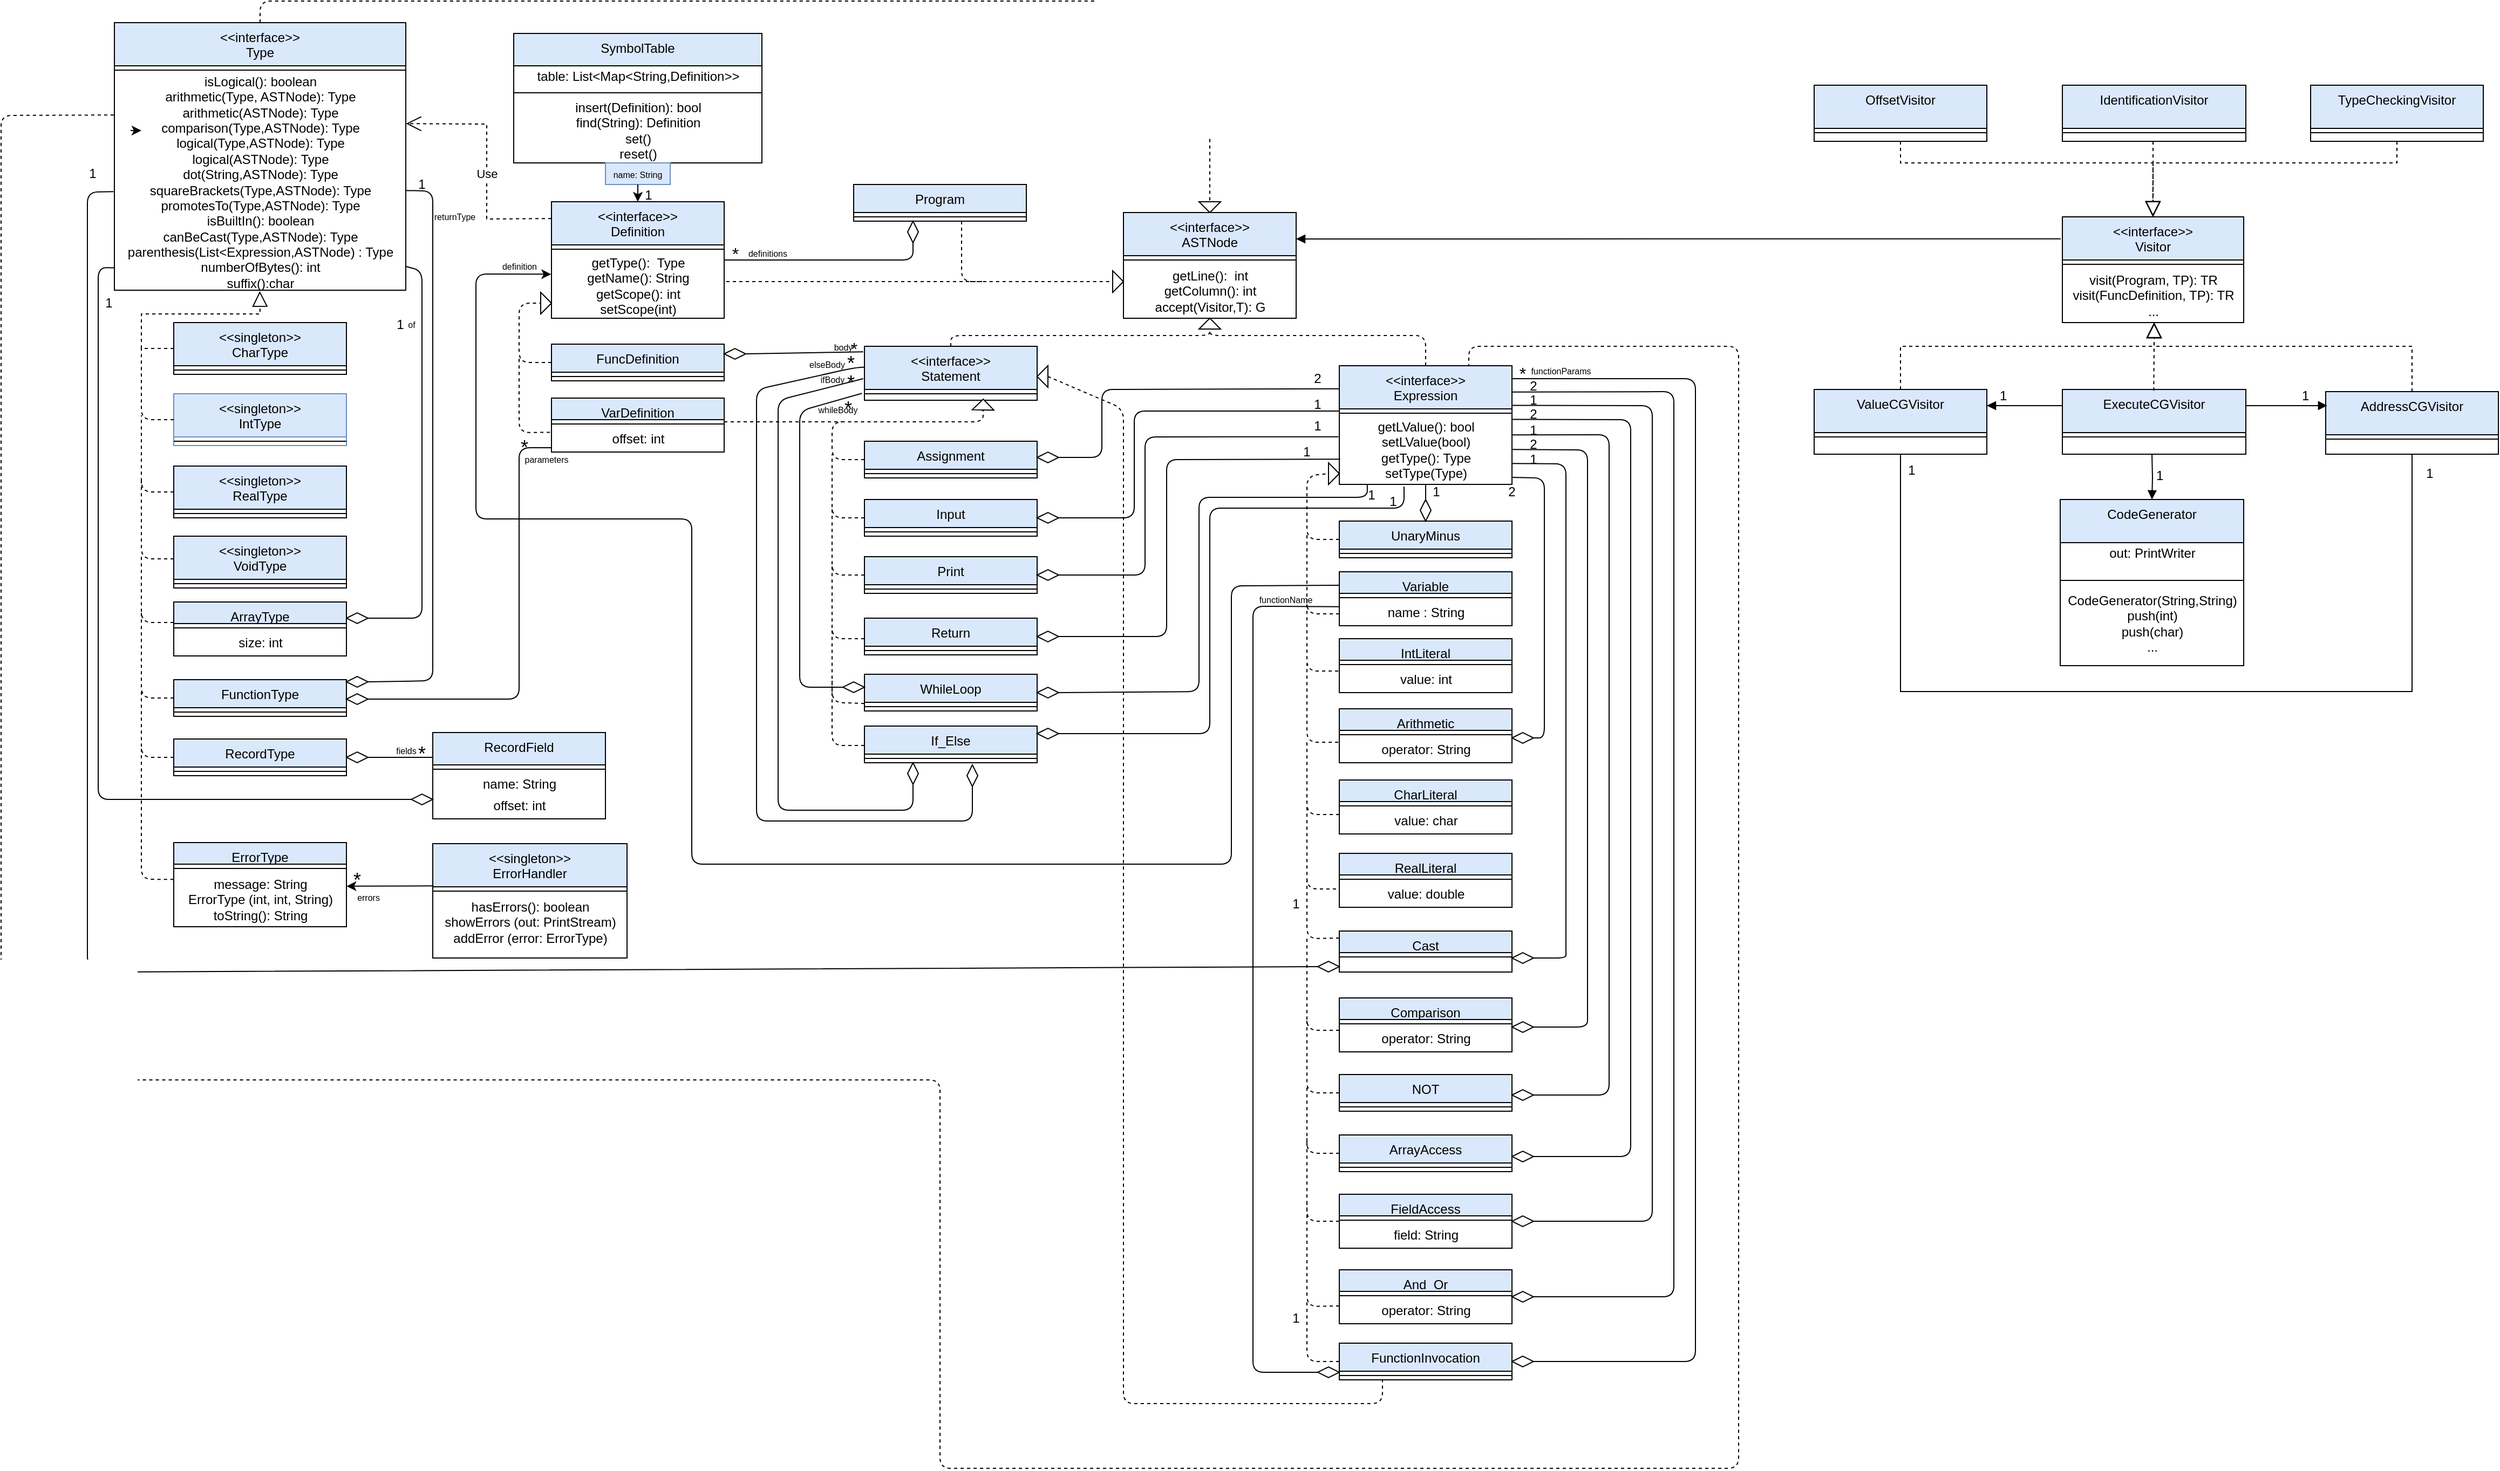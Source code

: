 <mxfile version="18.0.7" type="device"><diagram id="C5RBs43oDa-KdzZeNtuy" name="Page-1"><mxGraphModel dx="5918" dy="3004" grid="1" gridSize="10" guides="1" tooltips="1" connect="1" arrows="1" fold="1" page="1" pageScale="1" pageWidth="1169" pageHeight="827" math="0" shadow="0"><root><mxCell id="WIyWlLk6GJQsqaUBKTNV-0"/><mxCell id="WIyWlLk6GJQsqaUBKTNV-1" parent="WIyWlLk6GJQsqaUBKTNV-0"/><mxCell id="zkfFHV4jXpPFQw0GAbJ--0" value="Program" style="swimlane;fontStyle=0;align=center;verticalAlign=top;childLayout=stackLayout;horizontal=1;startSize=26;horizontalStack=0;resizeParent=1;resizeLast=0;collapsible=1;marginBottom=0;rounded=0;shadow=0;strokeWidth=1;fillColor=#dae8fc;" parent="WIyWlLk6GJQsqaUBKTNV-1" vertex="1"><mxGeometry x="390" y="10" width="160" height="34" as="geometry"><mxRectangle x="230" y="140" width="160" height="26" as="alternateBounds"/></mxGeometry></mxCell><mxCell id="zkfFHV4jXpPFQw0GAbJ--4" value="" style="line;html=1;strokeWidth=1;align=left;verticalAlign=middle;spacingTop=-1;spacingLeft=3;spacingRight=3;rotatable=0;labelPosition=right;points=[];portConstraint=eastwest;" parent="zkfFHV4jXpPFQw0GAbJ--0" vertex="1"><mxGeometry y="26" width="160" height="8" as="geometry"/></mxCell><mxCell id="PS6ZHRy9UWjj6T8ZYCtx-3" value="&lt;&lt;interface&gt;&gt;&#10;ASTNode" style="swimlane;fontStyle=0;align=center;verticalAlign=top;childLayout=stackLayout;horizontal=1;startSize=40;horizontalStack=0;resizeParent=1;resizeLast=0;collapsible=1;marginBottom=0;rounded=0;shadow=0;strokeWidth=1;fillColor=#dae8fc;" parent="WIyWlLk6GJQsqaUBKTNV-1" vertex="1"><mxGeometry x="640" y="36" width="160" height="98" as="geometry"><mxRectangle x="640" y="36" width="160" height="26" as="alternateBounds"/></mxGeometry></mxCell><mxCell id="PS6ZHRy9UWjj6T8ZYCtx-4" value="" style="line;html=1;strokeWidth=1;align=left;verticalAlign=middle;spacingTop=-1;spacingLeft=3;spacingRight=3;rotatable=0;labelPosition=right;points=[];portConstraint=eastwest;" parent="PS6ZHRy9UWjj6T8ZYCtx-3" vertex="1"><mxGeometry y="40" width="160" height="8" as="geometry"/></mxCell><mxCell id="PS6ZHRy9UWjj6T8ZYCtx-6" value="getLine():&amp;nbsp; int&lt;br&gt;getColumn(): int&lt;br&gt;accept(Visitor,T): G" style="text;html=1;align=center;verticalAlign=middle;resizable=0;points=[];autosize=1;" parent="PS6ZHRy9UWjj6T8ZYCtx-3" vertex="1"><mxGeometry y="48" width="160" height="50" as="geometry"/></mxCell><mxCell id="PS6ZHRy9UWjj6T8ZYCtx-8" value="" style="triangle;whiteSpace=wrap;html=1;direction=east;" parent="WIyWlLk6GJQsqaUBKTNV-1" vertex="1"><mxGeometry x="630" y="90" width="10" height="20" as="geometry"/></mxCell><mxCell id="PS6ZHRy9UWjj6T8ZYCtx-10" value="&lt;&lt;interface&gt;&gt;&#10;Statement" style="swimlane;fontStyle=0;align=center;verticalAlign=top;childLayout=stackLayout;horizontal=1;startSize=40;horizontalStack=0;resizeParent=1;resizeLast=0;collapsible=1;marginBottom=0;rounded=0;shadow=0;strokeWidth=1;fillColor=#dae8fc;" parent="WIyWlLk6GJQsqaUBKTNV-1" vertex="1"><mxGeometry x="400" y="160" width="160" height="50" as="geometry"><mxRectangle x="230" y="140" width="160" height="26" as="alternateBounds"/></mxGeometry></mxCell><mxCell id="PS6ZHRy9UWjj6T8ZYCtx-11" value="" style="line;html=1;strokeWidth=1;align=left;verticalAlign=middle;spacingTop=-1;spacingLeft=3;spacingRight=3;rotatable=0;labelPosition=right;points=[];portConstraint=eastwest;" parent="PS6ZHRy9UWjj6T8ZYCtx-10" vertex="1"><mxGeometry y="40" width="160" height="8" as="geometry"/></mxCell><mxCell id="PS6ZHRy9UWjj6T8ZYCtx-17" value="" style="triangle;whiteSpace=wrap;html=1;direction=north;" parent="WIyWlLk6GJQsqaUBKTNV-1" vertex="1"><mxGeometry x="710" y="134" width="20" height="10" as="geometry"/></mxCell><mxCell id="PS6ZHRy9UWjj6T8ZYCtx-18" value="" style="endArrow=none;dashed=1;html=1;exitX=0.5;exitY=0;exitDx=0;exitDy=0;entryX=0;entryY=0.5;entryDx=0;entryDy=0;" parent="WIyWlLk6GJQsqaUBKTNV-1" source="PS6ZHRy9UWjj6T8ZYCtx-10" target="PS6ZHRy9UWjj6T8ZYCtx-17" edge="1"><mxGeometry width="50" height="50" relative="1" as="geometry"><mxPoint x="690" y="300" as="sourcePoint"/><mxPoint x="730" y="150" as="targetPoint"/><Array as="points"><mxPoint x="480" y="150"/><mxPoint x="720" y="150"/></Array></mxGeometry></mxCell><mxCell id="PS6ZHRy9UWjj6T8ZYCtx-19" value="" style="endArrow=none;dashed=1;html=1;exitX=0.5;exitY=0;exitDx=0;exitDy=0;entryX=0;entryY=0.5;entryDx=0;entryDy=0;" parent="WIyWlLk6GJQsqaUBKTNV-1" source="s0g0sKRfBMNxDp0fqTJm-44" target="PS6ZHRy9UWjj6T8ZYCtx-17" edge="1"><mxGeometry width="50" height="50" relative="1" as="geometry"><mxPoint x="920" y="158" as="sourcePoint"/><mxPoint x="720" y="150" as="targetPoint"/><Array as="points"><mxPoint x="920" y="150"/><mxPoint x="720" y="150"/></Array></mxGeometry></mxCell><mxCell id="PS6ZHRy9UWjj6T8ZYCtx-20" value="UnaryMinus" style="swimlane;fontStyle=0;align=center;verticalAlign=top;childLayout=stackLayout;horizontal=1;startSize=26;horizontalStack=0;resizeParent=1;resizeLast=0;collapsible=1;marginBottom=0;rounded=0;shadow=0;strokeWidth=1;fillColor=#dae8fc;" parent="WIyWlLk6GJQsqaUBKTNV-1" vertex="1"><mxGeometry x="840" y="322" width="160" height="34" as="geometry"><mxRectangle x="230" y="140" width="160" height="26" as="alternateBounds"/></mxGeometry></mxCell><mxCell id="PS6ZHRy9UWjj6T8ZYCtx-21" value="" style="line;html=1;strokeWidth=1;align=left;verticalAlign=middle;spacingTop=-1;spacingLeft=3;spacingRight=3;rotatable=0;labelPosition=right;points=[];portConstraint=eastwest;" parent="PS6ZHRy9UWjj6T8ZYCtx-20" vertex="1"><mxGeometry y="26" width="160" height="8" as="geometry"/></mxCell><mxCell id="PS6ZHRy9UWjj6T8ZYCtx-32" value="" style="rhombus;whiteSpace=wrap;html=1;direction=west;" parent="WIyWlLk6GJQsqaUBKTNV-1" vertex="1"><mxGeometry x="915" y="302" width="10" height="20" as="geometry"/></mxCell><mxCell id="PS6ZHRy9UWjj6T8ZYCtx-34" value="" style="endArrow=none;html=1;exitX=0.5;exitY=1;exitDx=0;exitDy=0;" parent="WIyWlLk6GJQsqaUBKTNV-1" source="s0g0sKRfBMNxDp0fqTJm-44" edge="1"><mxGeometry width="50" height="50" relative="1" as="geometry"><mxPoint x="919.52" y="289.944" as="sourcePoint"/><mxPoint x="920" y="304" as="targetPoint"/></mxGeometry></mxCell><mxCell id="PS6ZHRy9UWjj6T8ZYCtx-36" value="1" style="text;html=1;strokeColor=none;fillColor=none;align=center;verticalAlign=middle;whiteSpace=wrap;rounded=0;" parent="WIyWlLk6GJQsqaUBKTNV-1" vertex="1"><mxGeometry x="910" y="285" width="40" height="20" as="geometry"/></mxCell><mxCell id="PS6ZHRy9UWjj6T8ZYCtx-37" value="Variable" style="swimlane;fontStyle=0;align=center;verticalAlign=top;childLayout=stackLayout;horizontal=1;startSize=20;horizontalStack=0;resizeParent=1;resizeLast=0;collapsible=1;marginBottom=0;rounded=0;shadow=0;strokeWidth=1;fillColor=#dae8fc;" parent="WIyWlLk6GJQsqaUBKTNV-1" vertex="1"><mxGeometry x="840" y="369" width="160" height="50" as="geometry"><mxRectangle x="230" y="140" width="160" height="26" as="alternateBounds"/></mxGeometry></mxCell><mxCell id="PS6ZHRy9UWjj6T8ZYCtx-38" value="" style="line;html=1;strokeWidth=1;align=left;verticalAlign=middle;spacingTop=-1;spacingLeft=3;spacingRight=3;rotatable=0;labelPosition=right;points=[];portConstraint=eastwest;" parent="PS6ZHRy9UWjj6T8ZYCtx-37" vertex="1"><mxGeometry y="20" width="160" height="8" as="geometry"/></mxCell><mxCell id="PS6ZHRy9UWjj6T8ZYCtx-39" value="name : String" style="text;html=1;align=center;verticalAlign=middle;resizable=0;points=[];autosize=1;" parent="PS6ZHRy9UWjj6T8ZYCtx-37" vertex="1"><mxGeometry y="28" width="160" height="20" as="geometry"/></mxCell><mxCell id="PS6ZHRy9UWjj6T8ZYCtx-40" value="IntLiteral" style="swimlane;fontStyle=0;align=center;verticalAlign=top;childLayout=stackLayout;horizontal=1;startSize=20;horizontalStack=0;resizeParent=1;resizeLast=0;collapsible=1;marginBottom=0;rounded=0;shadow=0;strokeWidth=1;fillColor=#dae8fc;" parent="WIyWlLk6GJQsqaUBKTNV-1" vertex="1"><mxGeometry x="840" y="431" width="160" height="50" as="geometry"><mxRectangle x="230" y="140" width="160" height="26" as="alternateBounds"/></mxGeometry></mxCell><mxCell id="PS6ZHRy9UWjj6T8ZYCtx-41" value="" style="line;html=1;strokeWidth=1;align=left;verticalAlign=middle;spacingTop=-1;spacingLeft=3;spacingRight=3;rotatable=0;labelPosition=right;points=[];portConstraint=eastwest;" parent="PS6ZHRy9UWjj6T8ZYCtx-40" vertex="1"><mxGeometry y="20" width="160" height="8" as="geometry"/></mxCell><mxCell id="PS6ZHRy9UWjj6T8ZYCtx-42" value="value: int" style="text;html=1;align=center;verticalAlign=middle;resizable=0;points=[];autosize=1;" parent="PS6ZHRy9UWjj6T8ZYCtx-40" vertex="1"><mxGeometry y="28" width="160" height="20" as="geometry"/></mxCell><mxCell id="PS6ZHRy9UWjj6T8ZYCtx-43" value="Arithmetic" style="swimlane;fontStyle=0;align=center;verticalAlign=top;childLayout=stackLayout;horizontal=1;startSize=20;horizontalStack=0;resizeParent=1;resizeLast=0;collapsible=1;marginBottom=0;rounded=0;shadow=0;strokeWidth=1;fillColor=#dae8fc;" parent="WIyWlLk6GJQsqaUBKTNV-1" vertex="1"><mxGeometry x="840" y="496" width="160" height="50" as="geometry"><mxRectangle x="230" y="140" width="160" height="26" as="alternateBounds"/></mxGeometry></mxCell><mxCell id="PS6ZHRy9UWjj6T8ZYCtx-44" value="" style="line;html=1;strokeWidth=1;align=left;verticalAlign=middle;spacingTop=-1;spacingLeft=3;spacingRight=3;rotatable=0;labelPosition=right;points=[];portConstraint=eastwest;" parent="PS6ZHRy9UWjj6T8ZYCtx-43" vertex="1"><mxGeometry y="20" width="160" height="8" as="geometry"/></mxCell><mxCell id="PS6ZHRy9UWjj6T8ZYCtx-45" value="operator: String" style="text;html=1;align=center;verticalAlign=middle;resizable=0;points=[];autosize=1;" parent="PS6ZHRy9UWjj6T8ZYCtx-43" vertex="1"><mxGeometry y="28" width="160" height="20" as="geometry"/></mxCell><mxCell id="PS6ZHRy9UWjj6T8ZYCtx-46" value="CharLiteral" style="swimlane;fontStyle=0;align=center;verticalAlign=top;childLayout=stackLayout;horizontal=1;startSize=20;horizontalStack=0;resizeParent=1;resizeLast=0;collapsible=1;marginBottom=0;rounded=0;shadow=0;strokeWidth=1;fillColor=#dae8fc;" parent="WIyWlLk6GJQsqaUBKTNV-1" vertex="1"><mxGeometry x="840" y="562" width="160" height="50" as="geometry"><mxRectangle x="230" y="140" width="160" height="26" as="alternateBounds"/></mxGeometry></mxCell><mxCell id="PS6ZHRy9UWjj6T8ZYCtx-47" value="" style="line;html=1;strokeWidth=1;align=left;verticalAlign=middle;spacingTop=-1;spacingLeft=3;spacingRight=3;rotatable=0;labelPosition=right;points=[];portConstraint=eastwest;" parent="PS6ZHRy9UWjj6T8ZYCtx-46" vertex="1"><mxGeometry y="20" width="160" height="8" as="geometry"/></mxCell><mxCell id="PS6ZHRy9UWjj6T8ZYCtx-48" value="value: char" style="text;html=1;align=center;verticalAlign=middle;resizable=0;points=[];autosize=1;" parent="PS6ZHRy9UWjj6T8ZYCtx-46" vertex="1"><mxGeometry y="28" width="160" height="20" as="geometry"/></mxCell><mxCell id="PS6ZHRy9UWjj6T8ZYCtx-49" value="RealLiteral" style="swimlane;fontStyle=0;align=center;verticalAlign=top;childLayout=stackLayout;horizontal=1;startSize=20;horizontalStack=0;resizeParent=1;resizeLast=0;collapsible=1;marginBottom=0;rounded=0;shadow=0;strokeWidth=1;fillColor=#dae8fc;" parent="WIyWlLk6GJQsqaUBKTNV-1" vertex="1"><mxGeometry x="840" y="630" width="160" height="50" as="geometry"><mxRectangle x="230" y="140" width="160" height="26" as="alternateBounds"/></mxGeometry></mxCell><mxCell id="PS6ZHRy9UWjj6T8ZYCtx-50" value="" style="line;html=1;strokeWidth=1;align=left;verticalAlign=middle;spacingTop=-1;spacingLeft=3;spacingRight=3;rotatable=0;labelPosition=right;points=[];portConstraint=eastwest;" parent="PS6ZHRy9UWjj6T8ZYCtx-49" vertex="1"><mxGeometry y="20" width="160" height="8" as="geometry"/></mxCell><mxCell id="PS6ZHRy9UWjj6T8ZYCtx-51" value="value: double" style="text;html=1;align=center;verticalAlign=middle;resizable=0;points=[];autosize=1;" parent="PS6ZHRy9UWjj6T8ZYCtx-49" vertex="1"><mxGeometry y="28" width="160" height="20" as="geometry"/></mxCell><mxCell id="PS6ZHRy9UWjj6T8ZYCtx-61" value="NOT" style="swimlane;fontStyle=0;align=center;verticalAlign=top;childLayout=stackLayout;horizontal=1;startSize=26;horizontalStack=0;resizeParent=1;resizeLast=0;collapsible=1;marginBottom=0;rounded=0;shadow=0;strokeWidth=1;fillColor=#dae8fc;" parent="WIyWlLk6GJQsqaUBKTNV-1" vertex="1"><mxGeometry x="840" y="835" width="160" height="34" as="geometry"><mxRectangle x="230" y="140" width="160" height="26" as="alternateBounds"/></mxGeometry></mxCell><mxCell id="PS6ZHRy9UWjj6T8ZYCtx-62" value="" style="line;html=1;strokeWidth=1;align=left;verticalAlign=middle;spacingTop=-1;spacingLeft=3;spacingRight=3;rotatable=0;labelPosition=right;points=[];portConstraint=eastwest;" parent="PS6ZHRy9UWjj6T8ZYCtx-61" vertex="1"><mxGeometry y="26" width="160" height="8" as="geometry"/></mxCell><mxCell id="PS6ZHRy9UWjj6T8ZYCtx-63" value="" style="triangle;whiteSpace=wrap;html=1;direction=east;" parent="WIyWlLk6GJQsqaUBKTNV-1" vertex="1"><mxGeometry x="830" y="268" width="10" height="20" as="geometry"/></mxCell><mxCell id="PS6ZHRy9UWjj6T8ZYCtx-69" value="" style="endArrow=none;dashed=1;html=1;entryX=0;entryY=0.5;entryDx=0;entryDy=0;exitX=0;exitY=0.5;exitDx=0;exitDy=0;" parent="WIyWlLk6GJQsqaUBKTNV-1" source="PS6ZHRy9UWjj6T8ZYCtx-20" target="PS6ZHRy9UWjj6T8ZYCtx-63" edge="1"><mxGeometry width="50" height="50" relative="1" as="geometry"><mxPoint x="800" y="434" as="sourcePoint"/><mxPoint x="850" y="384" as="targetPoint"/><Array as="points"><mxPoint x="810" y="339"/><mxPoint x="810" y="280"/></Array></mxGeometry></mxCell><mxCell id="PS6ZHRy9UWjj6T8ZYCtx-70" value="" style="endArrow=none;dashed=1;html=1;" parent="WIyWlLk6GJQsqaUBKTNV-1" edge="1"><mxGeometry width="50" height="50" relative="1" as="geometry"><mxPoint x="840" y="408" as="sourcePoint"/><mxPoint x="810" y="334" as="targetPoint"/><Array as="points"><mxPoint x="810" y="408"/></Array></mxGeometry></mxCell><mxCell id="PS6ZHRy9UWjj6T8ZYCtx-71" value="" style="endArrow=none;dashed=1;html=1;exitX=-0.006;exitY=0.1;exitDx=0;exitDy=0;exitPerimeter=0;" parent="WIyWlLk6GJQsqaUBKTNV-1" source="PS6ZHRy9UWjj6T8ZYCtx-42" edge="1"><mxGeometry width="50" height="50" relative="1" as="geometry"><mxPoint x="810" y="534" as="sourcePoint"/><mxPoint x="810" y="394" as="targetPoint"/><Array as="points"><mxPoint x="810" y="461"/></Array></mxGeometry></mxCell><mxCell id="PS6ZHRy9UWjj6T8ZYCtx-72" value="" style="endArrow=none;dashed=1;html=1;exitX=-0.006;exitY=0.15;exitDx=0;exitDy=0;exitPerimeter=0;" parent="WIyWlLk6GJQsqaUBKTNV-1" source="PS6ZHRy9UWjj6T8ZYCtx-45" edge="1"><mxGeometry width="50" height="50" relative="1" as="geometry"><mxPoint x="820" y="674" as="sourcePoint"/><mxPoint x="810" y="454" as="targetPoint"/><Array as="points"><mxPoint x="810" y="527"/></Array></mxGeometry></mxCell><mxCell id="PS6ZHRy9UWjj6T8ZYCtx-73" value="" style="endArrow=none;dashed=1;html=1;" parent="WIyWlLk6GJQsqaUBKTNV-1" edge="1"><mxGeometry width="50" height="50" relative="1" as="geometry"><mxPoint x="840" y="594" as="sourcePoint"/><mxPoint x="810" y="524" as="targetPoint"/><Array as="points"><mxPoint x="810" y="594"/></Array></mxGeometry></mxCell><mxCell id="PS6ZHRy9UWjj6T8ZYCtx-75" value="" style="endArrow=none;dashed=1;html=1;exitX=-0.019;exitY=0.25;exitDx=0;exitDy=0;exitPerimeter=0;" parent="WIyWlLk6GJQsqaUBKTNV-1" source="PS6ZHRy9UWjj6T8ZYCtx-51" edge="1"><mxGeometry width="50" height="50" relative="1" as="geometry"><mxPoint x="820" y="674" as="sourcePoint"/><mxPoint x="810" y="574" as="targetPoint"/><Array as="points"><mxPoint x="810" y="663"/></Array></mxGeometry></mxCell><mxCell id="PS6ZHRy9UWjj6T8ZYCtx-76" value="" style="endArrow=none;dashed=1;html=1;exitX=0;exitY=0.25;exitDx=0;exitDy=0;" parent="WIyWlLk6GJQsqaUBKTNV-1" edge="1"><mxGeometry width="50" height="50" relative="1" as="geometry"><mxPoint x="840" y="708.5" as="sourcePoint"/><mxPoint x="810" y="654" as="targetPoint"/><Array as="points"><mxPoint x="810" y="709"/></Array></mxGeometry></mxCell><mxCell id="PS6ZHRy9UWjj6T8ZYCtx-78" value="Print" style="swimlane;fontStyle=0;align=center;verticalAlign=top;childLayout=stackLayout;horizontal=1;startSize=26;horizontalStack=0;resizeParent=1;resizeLast=0;collapsible=1;marginBottom=0;rounded=0;shadow=0;strokeWidth=1;fillColor=#dae8fc;" parent="WIyWlLk6GJQsqaUBKTNV-1" vertex="1"><mxGeometry x="400" y="355" width="160" height="34" as="geometry"><mxRectangle x="230" y="140" width="160" height="26" as="alternateBounds"/></mxGeometry></mxCell><mxCell id="PS6ZHRy9UWjj6T8ZYCtx-79" value="" style="line;html=1;strokeWidth=1;align=left;verticalAlign=middle;spacingTop=-1;spacingLeft=3;spacingRight=3;rotatable=0;labelPosition=right;points=[];portConstraint=eastwest;" parent="PS6ZHRy9UWjj6T8ZYCtx-78" vertex="1"><mxGeometry y="26" width="160" height="8" as="geometry"/></mxCell><mxCell id="PS6ZHRy9UWjj6T8ZYCtx-80" value="Input" style="swimlane;fontStyle=0;align=center;verticalAlign=top;childLayout=stackLayout;horizontal=1;startSize=26;horizontalStack=0;resizeParent=1;resizeLast=0;collapsible=1;marginBottom=0;rounded=0;shadow=0;strokeWidth=1;fillColor=#dae8fc;" parent="WIyWlLk6GJQsqaUBKTNV-1" vertex="1"><mxGeometry x="400" y="302" width="160" height="34" as="geometry"><mxRectangle x="230" y="140" width="160" height="26" as="alternateBounds"/></mxGeometry></mxCell><mxCell id="PS6ZHRy9UWjj6T8ZYCtx-81" value="" style="line;html=1;strokeWidth=1;align=left;verticalAlign=middle;spacingTop=-1;spacingLeft=3;spacingRight=3;rotatable=0;labelPosition=right;points=[];portConstraint=eastwest;" parent="PS6ZHRy9UWjj6T8ZYCtx-80" vertex="1"><mxGeometry y="26" width="160" height="8" as="geometry"/></mxCell><mxCell id="PS6ZHRy9UWjj6T8ZYCtx-82" value="Return" style="swimlane;fontStyle=0;align=center;verticalAlign=top;childLayout=stackLayout;horizontal=1;startSize=26;horizontalStack=0;resizeParent=1;resizeLast=0;collapsible=1;marginBottom=0;rounded=0;shadow=0;strokeWidth=1;fillColor=#dae8fc;" parent="WIyWlLk6GJQsqaUBKTNV-1" vertex="1"><mxGeometry x="400" y="412" width="160" height="34" as="geometry"><mxRectangle x="230" y="140" width="160" height="26" as="alternateBounds"/></mxGeometry></mxCell><mxCell id="PS6ZHRy9UWjj6T8ZYCtx-83" value="" style="line;html=1;strokeWidth=1;align=left;verticalAlign=middle;spacingTop=-1;spacingLeft=3;spacingRight=3;rotatable=0;labelPosition=right;points=[];portConstraint=eastwest;" parent="PS6ZHRy9UWjj6T8ZYCtx-82" vertex="1"><mxGeometry y="26" width="160" height="8" as="geometry"/></mxCell><mxCell id="PS6ZHRy9UWjj6T8ZYCtx-84" value="Assignment" style="swimlane;fontStyle=0;align=center;verticalAlign=top;childLayout=stackLayout;horizontal=1;startSize=26;horizontalStack=0;resizeParent=1;resizeLast=0;collapsible=1;marginBottom=0;rounded=0;shadow=0;strokeWidth=1;fillColor=#dae8fc;" parent="WIyWlLk6GJQsqaUBKTNV-1" vertex="1"><mxGeometry x="400" y="248" width="160" height="34" as="geometry"><mxRectangle x="230" y="140" width="160" height="26" as="alternateBounds"/></mxGeometry></mxCell><mxCell id="PS6ZHRy9UWjj6T8ZYCtx-85" value="" style="line;html=1;strokeWidth=1;align=left;verticalAlign=middle;spacingTop=-1;spacingLeft=3;spacingRight=3;rotatable=0;labelPosition=right;points=[];portConstraint=eastwest;" parent="PS6ZHRy9UWjj6T8ZYCtx-84" vertex="1"><mxGeometry y="26" width="160" height="8" as="geometry"/></mxCell><mxCell id="PS6ZHRy9UWjj6T8ZYCtx-90" value="WhileLoop" style="swimlane;fontStyle=0;align=center;verticalAlign=top;childLayout=stackLayout;horizontal=1;startSize=26;horizontalStack=0;resizeParent=1;resizeLast=0;collapsible=1;marginBottom=0;rounded=0;shadow=0;strokeWidth=1;fillColor=#dae8fc;" parent="WIyWlLk6GJQsqaUBKTNV-1" vertex="1"><mxGeometry x="400" y="464" width="160" height="34" as="geometry"><mxRectangle x="230" y="140" width="160" height="26" as="alternateBounds"/></mxGeometry></mxCell><mxCell id="PS6ZHRy9UWjj6T8ZYCtx-91" value="" style="line;html=1;strokeWidth=1;align=left;verticalAlign=middle;spacingTop=-1;spacingLeft=3;spacingRight=3;rotatable=0;labelPosition=right;points=[];portConstraint=eastwest;" parent="PS6ZHRy9UWjj6T8ZYCtx-90" vertex="1"><mxGeometry y="26" width="160" height="8" as="geometry"/></mxCell><mxCell id="PS6ZHRy9UWjj6T8ZYCtx-92" value="If_Else" style="swimlane;fontStyle=0;align=center;verticalAlign=top;childLayout=stackLayout;horizontal=1;startSize=26;horizontalStack=0;resizeParent=1;resizeLast=0;collapsible=1;marginBottom=0;rounded=0;shadow=0;strokeWidth=1;fillColor=#dae8fc;" parent="WIyWlLk6GJQsqaUBKTNV-1" vertex="1"><mxGeometry x="400" y="512" width="160" height="34" as="geometry"><mxRectangle x="230" y="140" width="160" height="26" as="alternateBounds"/></mxGeometry></mxCell><mxCell id="PS6ZHRy9UWjj6T8ZYCtx-93" value="" style="line;html=1;strokeWidth=1;align=left;verticalAlign=middle;spacingTop=-1;spacingLeft=3;spacingRight=3;rotatable=0;labelPosition=right;points=[];portConstraint=eastwest;" parent="PS6ZHRy9UWjj6T8ZYCtx-92" vertex="1"><mxGeometry y="26" width="160" height="8" as="geometry"/></mxCell><mxCell id="PS6ZHRy9UWjj6T8ZYCtx-97" value="" style="triangle;whiteSpace=wrap;html=1;direction=east;rotation=-89;" parent="WIyWlLk6GJQsqaUBKTNV-1" vertex="1"><mxGeometry x="505" y="204" width="10" height="20" as="geometry"/></mxCell><mxCell id="PS6ZHRy9UWjj6T8ZYCtx-98" value="" style="endArrow=none;dashed=1;html=1;entryX=0;entryY=0.5;entryDx=0;entryDy=0;exitX=0;exitY=0.5;exitDx=0;exitDy=0;" parent="WIyWlLk6GJQsqaUBKTNV-1" source="PS6ZHRy9UWjj6T8ZYCtx-84" target="PS6ZHRy9UWjj6T8ZYCtx-97" edge="1"><mxGeometry width="50" height="50" relative="1" as="geometry"><mxPoint x="610" y="380" as="sourcePoint"/><mxPoint x="660" y="330" as="targetPoint"/><Array as="points"><mxPoint x="370" y="265"/><mxPoint x="370" y="230"/><mxPoint x="510" y="230"/></Array></mxGeometry></mxCell><mxCell id="PS6ZHRy9UWjj6T8ZYCtx-99" value="" style="endArrow=none;dashed=1;html=1;exitX=0;exitY=0.5;exitDx=0;exitDy=0;" parent="WIyWlLk6GJQsqaUBKTNV-1" source="PS6ZHRy9UWjj6T8ZYCtx-80" edge="1"><mxGeometry width="50" height="50" relative="1" as="geometry"><mxPoint x="610" y="380" as="sourcePoint"/><mxPoint x="370" y="260" as="targetPoint"/><Array as="points"><mxPoint x="370" y="319"/></Array></mxGeometry></mxCell><mxCell id="PS6ZHRy9UWjj6T8ZYCtx-100" value="" style="endArrow=none;dashed=1;html=1;exitX=0;exitY=0.5;exitDx=0;exitDy=0;" parent="WIyWlLk6GJQsqaUBKTNV-1" source="PS6ZHRy9UWjj6T8ZYCtx-78" edge="1"><mxGeometry width="50" height="50" relative="1" as="geometry"><mxPoint x="610" y="380" as="sourcePoint"/><mxPoint x="370" y="310" as="targetPoint"/><Array as="points"><mxPoint x="370" y="372"/></Array></mxGeometry></mxCell><mxCell id="PS6ZHRy9UWjj6T8ZYCtx-101" value="" style="endArrow=none;dashed=1;html=1;" parent="WIyWlLk6GJQsqaUBKTNV-1" edge="1"><mxGeometry width="50" height="50" relative="1" as="geometry"><mxPoint x="400" y="431" as="sourcePoint"/><mxPoint x="370" y="360" as="targetPoint"/><Array as="points"><mxPoint x="370" y="431"/></Array></mxGeometry></mxCell><mxCell id="PS6ZHRy9UWjj6T8ZYCtx-103" value="&lt;&lt;interface&gt;&gt;&#10;Definition" style="swimlane;fontStyle=0;align=center;verticalAlign=top;childLayout=stackLayout;horizontal=1;startSize=40;horizontalStack=0;resizeParent=1;resizeLast=0;collapsible=1;marginBottom=0;rounded=0;shadow=0;strokeWidth=1;fillColor=#dae8fc;" parent="WIyWlLk6GJQsqaUBKTNV-1" vertex="1"><mxGeometry x="110" y="26" width="160" height="108" as="geometry"><mxRectangle x="230" y="140" width="160" height="26" as="alternateBounds"/></mxGeometry></mxCell><mxCell id="PS6ZHRy9UWjj6T8ZYCtx-104" value="" style="line;html=1;strokeWidth=1;align=left;verticalAlign=middle;spacingTop=-1;spacingLeft=3;spacingRight=3;rotatable=0;labelPosition=right;points=[];portConstraint=eastwest;" parent="PS6ZHRy9UWjj6T8ZYCtx-103" vertex="1"><mxGeometry y="40" width="160" height="8" as="geometry"/></mxCell><mxCell id="PS6ZHRy9UWjj6T8ZYCtx-105" value="getType():&amp;nbsp; Type&lt;br&gt;getName(): String&lt;br&gt;getScope(): int&lt;br&gt;setScope(int)" style="text;html=1;align=center;verticalAlign=middle;resizable=0;points=[];autosize=1;" parent="PS6ZHRy9UWjj6T8ZYCtx-103" vertex="1"><mxGeometry y="48" width="160" height="60" as="geometry"/></mxCell><mxCell id="PS6ZHRy9UWjj6T8ZYCtx-111" value="FuncDefinition" style="swimlane;fontStyle=0;align=center;verticalAlign=top;childLayout=stackLayout;horizontal=1;startSize=26;horizontalStack=0;resizeParent=1;resizeLast=0;collapsible=1;marginBottom=0;rounded=0;shadow=0;strokeWidth=1;fillColor=#dae8fc;" parent="WIyWlLk6GJQsqaUBKTNV-1" vertex="1"><mxGeometry x="110" y="158" width="160" height="34" as="geometry"><mxRectangle x="230" y="140" width="160" height="26" as="alternateBounds"/></mxGeometry></mxCell><mxCell id="PS6ZHRy9UWjj6T8ZYCtx-112" value="" style="line;html=1;strokeWidth=1;align=left;verticalAlign=middle;spacingTop=-1;spacingLeft=3;spacingRight=3;rotatable=0;labelPosition=right;points=[];portConstraint=eastwest;" parent="PS6ZHRy9UWjj6T8ZYCtx-111" vertex="1"><mxGeometry y="26" width="160" height="8" as="geometry"/></mxCell><mxCell id="PS6ZHRy9UWjj6T8ZYCtx-113" value="VarDefinition" style="swimlane;fontStyle=0;align=center;verticalAlign=top;childLayout=stackLayout;horizontal=1;startSize=20;horizontalStack=0;resizeParent=1;resizeLast=0;collapsible=1;marginBottom=0;rounded=0;shadow=0;strokeWidth=1;fillColor=#dae8fc;" parent="WIyWlLk6GJQsqaUBKTNV-1" vertex="1"><mxGeometry x="110" y="208" width="160" height="50" as="geometry"><mxRectangle x="230" y="140" width="160" height="26" as="alternateBounds"/></mxGeometry></mxCell><mxCell id="PS6ZHRy9UWjj6T8ZYCtx-114" value="" style="line;html=1;strokeWidth=1;align=left;verticalAlign=middle;spacingTop=-1;spacingLeft=3;spacingRight=3;rotatable=0;labelPosition=right;points=[];portConstraint=eastwest;" parent="PS6ZHRy9UWjj6T8ZYCtx-113" vertex="1"><mxGeometry y="20" width="160" height="8" as="geometry"/></mxCell><mxCell id="PS6ZHRy9UWjj6T8ZYCtx-115" value="offset: int" style="text;html=1;align=center;verticalAlign=middle;resizable=0;points=[];autosize=1;" parent="PS6ZHRy9UWjj6T8ZYCtx-113" vertex="1"><mxGeometry y="28" width="160" height="20" as="geometry"/></mxCell><mxCell id="PS6ZHRy9UWjj6T8ZYCtx-118" value="&lt;&lt;interface&gt;&gt;&#10;Type" style="swimlane;fontStyle=0;align=center;verticalAlign=top;childLayout=stackLayout;horizontal=1;startSize=40;horizontalStack=0;resizeParent=1;resizeLast=0;collapsible=1;marginBottom=0;rounded=0;shadow=0;strokeWidth=1;fillColor=#dae8fc;" parent="WIyWlLk6GJQsqaUBKTNV-1" vertex="1"><mxGeometry x="-295" y="-140" width="270" height="248" as="geometry"><mxRectangle x="230" y="140" width="160" height="26" as="alternateBounds"/></mxGeometry></mxCell><mxCell id="PS6ZHRy9UWjj6T8ZYCtx-119" value="" style="line;html=1;strokeWidth=1;align=left;verticalAlign=middle;spacingTop=-1;spacingLeft=3;spacingRight=3;rotatable=0;labelPosition=right;points=[];portConstraint=eastwest;" parent="PS6ZHRy9UWjj6T8ZYCtx-118" vertex="1"><mxGeometry y="40" width="270" height="8" as="geometry"/></mxCell><mxCell id="_ADYnOhVtMMVaqELLxBP-0" value="isLogical(): boolean&lt;br&gt;arithmetic(Type, ASTNode): Type&lt;br&gt;arithmetic(ASTNode): Type&lt;br&gt;comparison(Type,ASTNode): Type&lt;br&gt;logical(Type,ASTNode): Type&lt;br&gt;logical(ASTNode): Type&lt;br&gt;dot(String,ASTNode): Type&lt;br&gt;squareBrackets(Type,ASTNode): Type&lt;br&gt;promotesTo(Type,ASTNode): Type&lt;br&gt;isBuiltIn(): boolean&lt;br&gt;canBeCast(Type,ASTNode): Type&lt;br&gt;parenthesis(List&amp;lt;Expression,ASTNode) : Type&lt;br&gt;numberOfBytes(): int&lt;br&gt;suffix():char" style="text;html=1;align=center;verticalAlign=middle;resizable=0;points=[];autosize=1;" parent="PS6ZHRy9UWjj6T8ZYCtx-118" vertex="1"><mxGeometry y="48" width="270" height="200" as="geometry"/></mxCell><mxCell id="PS6ZHRy9UWjj6T8ZYCtx-145" value="" style="rhombus;whiteSpace=wrap;html=1;direction=north;" parent="WIyWlLk6GJQsqaUBKTNV-1" vertex="1"><mxGeometry x="1000" y="722" width="20" height="10" as="geometry"/></mxCell><mxCell id="PS6ZHRy9UWjj6T8ZYCtx-146" value="" style="rhombus;whiteSpace=wrap;html=1;direction=north;" parent="WIyWlLk6GJQsqaUBKTNV-1" vertex="1"><mxGeometry x="820" y="730" width="20" height="10" as="geometry"/></mxCell><mxCell id="PS6ZHRy9UWjj6T8ZYCtx-147" value="" style="endArrow=none;html=1;entryX=0.5;entryY=0;entryDx=0;entryDy=0;exitX=-0.003;exitY=0.543;exitDx=0;exitDy=0;exitPerimeter=0;" parent="WIyWlLk6GJQsqaUBKTNV-1" source="_ADYnOhVtMMVaqELLxBP-0" target="PS6ZHRy9UWjj6T8ZYCtx-146" edge="1"><mxGeometry width="50" height="50" relative="1" as="geometry"><mxPoint x="-280" y="20" as="sourcePoint"/><mxPoint x="490" y="530" as="targetPoint"/><Array as="points"><mxPoint x="-320" y="17"/><mxPoint x="-320" y="520"/><mxPoint x="-320" y="735"/><mxPoint x="-310" y="740"/></Array></mxGeometry></mxCell><mxCell id="PS6ZHRy9UWjj6T8ZYCtx-149" value="" style="endArrow=none;html=1;entryX=0.5;entryY=1;entryDx=0;entryDy=0;exitX=1.002;exitY=0.711;exitDx=0;exitDy=0;exitPerimeter=0;" parent="WIyWlLk6GJQsqaUBKTNV-1" source="s0g0sKRfBMNxDp0fqTJm-46" target="PS6ZHRy9UWjj6T8ZYCtx-145" edge="1"><mxGeometry width="50" height="50" relative="1" as="geometry"><mxPoint x="1001" y="269" as="sourcePoint"/><mxPoint x="500" y="594" as="targetPoint"/><Array as="points"><mxPoint x="1050" y="269"/><mxPoint x="1050" y="717"/><mxPoint x="1050" y="727"/></Array></mxGeometry></mxCell><mxCell id="PS6ZHRy9UWjj6T8ZYCtx-150" value="1" style="text;html=1;strokeColor=none;fillColor=none;align=center;verticalAlign=middle;whiteSpace=wrap;rounded=0;" parent="WIyWlLk6GJQsqaUBKTNV-1" vertex="1"><mxGeometry x="1000" y="255" width="40" height="20" as="geometry"/></mxCell><mxCell id="PS6ZHRy9UWjj6T8ZYCtx-151" value="1" style="text;html=1;strokeColor=none;fillColor=none;align=center;verticalAlign=middle;whiteSpace=wrap;rounded=0;" parent="WIyWlLk6GJQsqaUBKTNV-1" vertex="1"><mxGeometry x="780" y="667" width="40" height="20" as="geometry"/></mxCell><mxCell id="PS6ZHRy9UWjj6T8ZYCtx-158" value="" style="rhombus;whiteSpace=wrap;html=1;direction=north;" parent="WIyWlLk6GJQsqaUBKTNV-1" vertex="1"><mxGeometry x="560" y="258" width="20" height="10" as="geometry"/></mxCell><mxCell id="PS6ZHRy9UWjj6T8ZYCtx-159" value="" style="endArrow=none;html=1;entryX=0.5;entryY=1;entryDx=0;entryDy=0;exitX=-0.003;exitY=0.194;exitDx=0;exitDy=0;exitPerimeter=0;" parent="WIyWlLk6GJQsqaUBKTNV-1" source="s0g0sKRfBMNxDp0fqTJm-44" target="PS6ZHRy9UWjj6T8ZYCtx-158" edge="1"><mxGeometry width="50" height="50" relative="1" as="geometry"><mxPoint x="780" y="180" as="sourcePoint"/><mxPoint x="620" y="270" as="targetPoint"/><Array as="points"><mxPoint x="620" y="200"/><mxPoint x="620" y="263"/></Array></mxGeometry></mxCell><mxCell id="PS6ZHRy9UWjj6T8ZYCtx-160" value="2" style="text;html=1;strokeColor=none;fillColor=none;align=center;verticalAlign=middle;whiteSpace=wrap;rounded=0;" parent="WIyWlLk6GJQsqaUBKTNV-1" vertex="1"><mxGeometry x="800" y="180" width="40" height="20" as="geometry"/></mxCell><mxCell id="PS6ZHRy9UWjj6T8ZYCtx-162" value="" style="rhombus;whiteSpace=wrap;html=1;direction=north;" parent="WIyWlLk6GJQsqaUBKTNV-1" vertex="1"><mxGeometry x="560" y="314" width="20" height="10" as="geometry"/></mxCell><mxCell id="PS6ZHRy9UWjj6T8ZYCtx-163" value="" style="rhombus;whiteSpace=wrap;html=1;direction=north;" parent="WIyWlLk6GJQsqaUBKTNV-1" vertex="1"><mxGeometry x="560" y="367" width="20" height="10" as="geometry"/></mxCell><mxCell id="PS6ZHRy9UWjj6T8ZYCtx-164" value="" style="rhombus;whiteSpace=wrap;html=1;direction=north;" parent="WIyWlLk6GJQsqaUBKTNV-1" vertex="1"><mxGeometry x="560" y="424" width="20" height="10" as="geometry"/></mxCell><mxCell id="PS6ZHRy9UWjj6T8ZYCtx-165" value="" style="endArrow=none;html=1;entryX=0.5;entryY=1;entryDx=0;entryDy=0;" parent="WIyWlLk6GJQsqaUBKTNV-1" target="PS6ZHRy9UWjj6T8ZYCtx-162" edge="1"><mxGeometry width="50" height="50" relative="1" as="geometry"><mxPoint x="840" y="220" as="sourcePoint"/><mxPoint x="560" y="410" as="targetPoint"/><Array as="points"><mxPoint x="650" y="220"/><mxPoint x="650" y="319"/></Array></mxGeometry></mxCell><mxCell id="PS6ZHRy9UWjj6T8ZYCtx-166" value="" style="endArrow=none;html=1;entryX=0.5;entryY=1;entryDx=0;entryDy=0;exitX=-0.005;exitY=0.297;exitDx=0;exitDy=0;exitPerimeter=0;" parent="WIyWlLk6GJQsqaUBKTNV-1" source="s0g0sKRfBMNxDp0fqTJm-46" target="PS6ZHRy9UWjj6T8ZYCtx-163" edge="1"><mxGeometry width="50" height="50" relative="1" as="geometry"><mxPoint x="720" y="310" as="sourcePoint"/><mxPoint x="560" y="410" as="targetPoint"/><Array as="points"><mxPoint x="660" y="244"/><mxPoint x="660" y="372"/></Array></mxGeometry></mxCell><mxCell id="PS6ZHRy9UWjj6T8ZYCtx-167" value="" style="endArrow=none;html=1;entryX=0.5;entryY=1;entryDx=0;entryDy=0;exitX=0.005;exitY=0.643;exitDx=0;exitDy=0;exitPerimeter=0;" parent="WIyWlLk6GJQsqaUBKTNV-1" source="s0g0sKRfBMNxDp0fqTJm-46" target="PS6ZHRy9UWjj6T8ZYCtx-164" edge="1"><mxGeometry width="50" height="50" relative="1" as="geometry"><mxPoint x="720" y="360" as="sourcePoint"/><mxPoint x="560" y="410" as="targetPoint"/><Array as="points"><mxPoint x="680" y="265"/><mxPoint x="680" y="429"/></Array></mxGeometry></mxCell><mxCell id="PS6ZHRy9UWjj6T8ZYCtx-168" value="&lt;font style=&quot;font-size: 12px&quot;&gt;1&lt;/font&gt;" style="text;html=1;strokeColor=none;fillColor=none;align=center;verticalAlign=middle;whiteSpace=wrap;rounded=0;" parent="WIyWlLk6GJQsqaUBKTNV-1" vertex="1"><mxGeometry x="800" y="204" width="40" height="20" as="geometry"/></mxCell><mxCell id="PS6ZHRy9UWjj6T8ZYCtx-169" value="&lt;font style=&quot;font-size: 12px&quot;&gt;1&lt;/font&gt;" style="text;html=1;strokeColor=none;fillColor=none;align=center;verticalAlign=middle;whiteSpace=wrap;rounded=0;" parent="WIyWlLk6GJQsqaUBKTNV-1" vertex="1"><mxGeometry x="800" y="224" width="40" height="20" as="geometry"/></mxCell><mxCell id="PS6ZHRy9UWjj6T8ZYCtx-170" value="1" style="text;html=1;strokeColor=none;fillColor=none;align=center;verticalAlign=middle;whiteSpace=wrap;rounded=0;" parent="WIyWlLk6GJQsqaUBKTNV-1" vertex="1"><mxGeometry x="790" y="248" width="40" height="20" as="geometry"/></mxCell><mxCell id="PS6ZHRy9UWjj6T8ZYCtx-180" value="" style="rhombus;whiteSpace=wrap;html=1;direction=north;" parent="WIyWlLk6GJQsqaUBKTNV-1" vertex="1"><mxGeometry x="1000" y="786" width="20" height="10" as="geometry"/></mxCell><mxCell id="PS6ZHRy9UWjj6T8ZYCtx-181" value="" style="rhombus;whiteSpace=wrap;html=1;direction=north;" parent="WIyWlLk6GJQsqaUBKTNV-1" vertex="1"><mxGeometry x="1000" y="849" width="20" height="10" as="geometry"/></mxCell><mxCell id="PS6ZHRy9UWjj6T8ZYCtx-182" value="" style="endArrow=none;html=1;entryX=0.5;entryY=1;entryDx=0;entryDy=0;exitX=1;exitY=0.494;exitDx=0;exitDy=0;exitPerimeter=0;" parent="WIyWlLk6GJQsqaUBKTNV-1" source="s0g0sKRfBMNxDp0fqTJm-46" target="PS6ZHRy9UWjj6T8ZYCtx-180" edge="1"><mxGeometry width="50" height="50" relative="1" as="geometry"><mxPoint x="1000" y="257" as="sourcePoint"/><mxPoint x="930" y="808" as="targetPoint"/><Array as="points"><mxPoint x="1070" y="256"/><mxPoint x="1070" y="334"/><mxPoint x="1070" y="644"/><mxPoint x="1070" y="769"/><mxPoint x="1070" y="791"/></Array></mxGeometry></mxCell><mxCell id="PS6ZHRy9UWjj6T8ZYCtx-183" value="2" style="text;html=1;strokeColor=none;fillColor=none;align=center;verticalAlign=middle;whiteSpace=wrap;rounded=0;" parent="WIyWlLk6GJQsqaUBKTNV-1" vertex="1"><mxGeometry x="1010" y="244" width="20" height="14" as="geometry"/></mxCell><mxCell id="PS6ZHRy9UWjj6T8ZYCtx-184" value="" style="endArrow=none;html=1;entryX=0.5;entryY=1;entryDx=0;entryDy=0;exitX=1.001;exitY=0.269;exitDx=0;exitDy=0;exitPerimeter=0;" parent="WIyWlLk6GJQsqaUBKTNV-1" source="s0g0sKRfBMNxDp0fqTJm-46" target="PS6ZHRy9UWjj6T8ZYCtx-181" edge="1"><mxGeometry width="50" height="50" relative="1" as="geometry"><mxPoint x="1001" y="242" as="sourcePoint"/><mxPoint x="890" y="859" as="targetPoint"/><Array as="points"><mxPoint x="1090" y="242"/><mxPoint x="1090" y="854"/></Array></mxGeometry></mxCell><mxCell id="PS6ZHRy9UWjj6T8ZYCtx-185" value="1" style="text;html=1;strokeColor=none;fillColor=none;align=center;verticalAlign=middle;whiteSpace=wrap;rounded=0;" parent="WIyWlLk6GJQsqaUBKTNV-1" vertex="1"><mxGeometry x="1000" y="228" width="40" height="20" as="geometry"/></mxCell><mxCell id="PS6ZHRy9UWjj6T8ZYCtx-186" value="" style="rhombus;whiteSpace=wrap;html=1;direction=north;" parent="WIyWlLk6GJQsqaUBKTNV-1" vertex="1"><mxGeometry x="1000" y="518" width="20" height="10" as="geometry"/></mxCell><mxCell id="PS6ZHRy9UWjj6T8ZYCtx-187" value="" style="endArrow=none;html=1;exitX=0.5;exitY=1;exitDx=0;exitDy=0;entryX=0.998;entryY=0.782;entryDx=0;entryDy=0;entryPerimeter=0;" parent="WIyWlLk6GJQsqaUBKTNV-1" source="PS6ZHRy9UWjj6T8ZYCtx-186" edge="1"><mxGeometry width="50" height="50" relative="1" as="geometry"><mxPoint x="1020" y="554" as="sourcePoint"/><mxPoint x="999.68" y="281.536" as="targetPoint"/><Array as="points"><mxPoint x="1030" y="523"/><mxPoint x="1030" y="282"/></Array></mxGeometry></mxCell><mxCell id="PS6ZHRy9UWjj6T8ZYCtx-188" value="2" style="text;html=1;strokeColor=none;fillColor=none;align=center;verticalAlign=middle;whiteSpace=wrap;rounded=0;" parent="WIyWlLk6GJQsqaUBKTNV-1" vertex="1"><mxGeometry x="980" y="285" width="40" height="20" as="geometry"/></mxCell><mxCell id="PS6ZHRy9UWjj6T8ZYCtx-203" value="FunctionType" style="swimlane;fontStyle=0;align=center;verticalAlign=top;childLayout=stackLayout;horizontal=1;startSize=26;horizontalStack=0;resizeParent=1;resizeLast=0;collapsible=1;marginBottom=0;rounded=0;shadow=0;strokeWidth=1;fillColor=#dae8fc;" parent="WIyWlLk6GJQsqaUBKTNV-1" vertex="1"><mxGeometry x="-240" y="469" width="160" height="34" as="geometry"><mxRectangle x="230" y="140" width="160" height="26" as="alternateBounds"/></mxGeometry></mxCell><mxCell id="PS6ZHRy9UWjj6T8ZYCtx-204" value="" style="line;html=1;strokeWidth=1;align=left;verticalAlign=middle;spacingTop=-1;spacingLeft=3;spacingRight=3;rotatable=0;labelPosition=right;points=[];portConstraint=eastwest;" parent="PS6ZHRy9UWjj6T8ZYCtx-203" vertex="1"><mxGeometry y="26" width="160" height="8" as="geometry"/></mxCell><mxCell id="PS6ZHRy9UWjj6T8ZYCtx-209" value="&lt;&lt;singleton&gt;&gt;&#10;RealType" style="swimlane;fontStyle=0;align=center;verticalAlign=top;childLayout=stackLayout;horizontal=1;startSize=40;horizontalStack=0;resizeParent=1;resizeLast=0;collapsible=1;marginBottom=0;rounded=0;shadow=0;strokeWidth=1;fillColor=#dae8fc;" parent="WIyWlLk6GJQsqaUBKTNV-1" vertex="1"><mxGeometry x="-240" y="271" width="160" height="48" as="geometry"><mxRectangle x="230" y="140" width="160" height="26" as="alternateBounds"/></mxGeometry></mxCell><mxCell id="PS6ZHRy9UWjj6T8ZYCtx-210" value="" style="line;html=1;strokeWidth=1;align=left;verticalAlign=middle;spacingTop=-1;spacingLeft=3;spacingRight=3;rotatable=0;labelPosition=right;points=[];portConstraint=eastwest;" parent="PS6ZHRy9UWjj6T8ZYCtx-209" vertex="1"><mxGeometry y="40" width="160" height="8" as="geometry"/></mxCell><mxCell id="PS6ZHRy9UWjj6T8ZYCtx-211" value="&lt;&lt;singleton&gt;&gt;&#10;IntType" style="swimlane;fontStyle=0;align=center;verticalAlign=top;childLayout=stackLayout;horizontal=1;startSize=40;horizontalStack=0;resizeParent=1;resizeLast=0;collapsible=1;marginBottom=0;rounded=0;shadow=0;strokeWidth=1;fillColor=#dae8fc;strokeColor=#6c8ebf;" parent="WIyWlLk6GJQsqaUBKTNV-1" vertex="1"><mxGeometry x="-240" y="204" width="160" height="48" as="geometry"><mxRectangle x="230" y="140" width="160" height="26" as="alternateBounds"/></mxGeometry></mxCell><mxCell id="PS6ZHRy9UWjj6T8ZYCtx-212" value="" style="line;html=1;strokeWidth=1;align=left;verticalAlign=middle;spacingTop=-1;spacingLeft=3;spacingRight=3;rotatable=0;labelPosition=right;points=[];portConstraint=eastwest;" parent="PS6ZHRy9UWjj6T8ZYCtx-211" vertex="1"><mxGeometry y="40" width="160" height="8" as="geometry"/></mxCell><mxCell id="PS6ZHRy9UWjj6T8ZYCtx-213" value="&lt;&lt;singleton&gt;&gt;&#10;CharType" style="swimlane;fontStyle=0;align=center;verticalAlign=top;childLayout=stackLayout;horizontal=1;startSize=40;horizontalStack=0;resizeParent=1;resizeLast=0;collapsible=1;marginBottom=0;rounded=0;shadow=0;strokeWidth=1;fillColor=#dae8fc;" parent="WIyWlLk6GJQsqaUBKTNV-1" vertex="1"><mxGeometry x="-240" y="138" width="160" height="48" as="geometry"><mxRectangle x="230" y="140" width="160" height="26" as="alternateBounds"/></mxGeometry></mxCell><mxCell id="PS6ZHRy9UWjj6T8ZYCtx-214" value="" style="line;html=1;strokeWidth=1;align=left;verticalAlign=middle;spacingTop=-1;spacingLeft=3;spacingRight=3;rotatable=0;labelPosition=right;points=[];portConstraint=eastwest;" parent="PS6ZHRy9UWjj6T8ZYCtx-213" vertex="1"><mxGeometry y="40" width="160" height="8" as="geometry"/></mxCell><mxCell id="eZb56p3eQchCHcgQeTRO-3" value="" style="endArrow=none;dashed=1;html=1;" parent="WIyWlLk6GJQsqaUBKTNV-1" source="PS6ZHRy9UWjj6T8ZYCtx-91" edge="1"><mxGeometry width="50" height="50" relative="1" as="geometry"><mxPoint x="460" y="550" as="sourcePoint"/><mxPoint x="370" y="420" as="targetPoint"/><Array as="points"><mxPoint x="370" y="490"/></Array></mxGeometry></mxCell><mxCell id="eZb56p3eQchCHcgQeTRO-4" value="" style="endArrow=none;dashed=1;html=1;" parent="WIyWlLk6GJQsqaUBKTNV-1" edge="1"><mxGeometry width="50" height="50" relative="1" as="geometry"><mxPoint x="400" y="530" as="sourcePoint"/><mxPoint x="370" y="470" as="targetPoint"/><Array as="points"><mxPoint x="370" y="530"/></Array></mxGeometry></mxCell><mxCell id="eZb56p3eQchCHcgQeTRO-5" value="" style="endArrow=none;dashed=1;html=1;" parent="WIyWlLk6GJQsqaUBKTNV-1" edge="1"><mxGeometry width="50" height="50" relative="1" as="geometry"><mxPoint x="840" y="794" as="sourcePoint"/><mxPoint x="810" y="707" as="targetPoint"/><Array as="points"><mxPoint x="810" y="794"/></Array></mxGeometry></mxCell><mxCell id="eZb56p3eQchCHcgQeTRO-6" value="" style="endArrow=none;dashed=1;html=1;exitX=0;exitY=0.5;exitDx=0;exitDy=0;" parent="WIyWlLk6GJQsqaUBKTNV-1" source="PS6ZHRy9UWjj6T8ZYCtx-61" edge="1"><mxGeometry width="50" height="50" relative="1" as="geometry"><mxPoint x="760" y="894" as="sourcePoint"/><mxPoint x="810" y="784" as="targetPoint"/><Array as="points"><mxPoint x="810" y="852"/></Array></mxGeometry></mxCell><mxCell id="eZb56p3eQchCHcgQeTRO-18" value="" style="rhombus;whiteSpace=wrap;html=1;direction=north;" parent="WIyWlLk6GJQsqaUBKTNV-1" vertex="1"><mxGeometry x="560" y="476" width="20" height="10" as="geometry"/></mxCell><mxCell id="eZb56p3eQchCHcgQeTRO-19" value="" style="rhombus;whiteSpace=wrap;html=1;direction=north;" parent="WIyWlLk6GJQsqaUBKTNV-1" vertex="1"><mxGeometry x="560" y="514" width="20" height="10" as="geometry"/></mxCell><mxCell id="eZb56p3eQchCHcgQeTRO-20" value="" style="endArrow=none;html=1;exitX=0.5;exitY=1;exitDx=0;exitDy=0;entryX=0.162;entryY=1.025;entryDx=0;entryDy=0;entryPerimeter=0;" parent="WIyWlLk6GJQsqaUBKTNV-1" source="eZb56p3eQchCHcgQeTRO-18" target="s0g0sKRfBMNxDp0fqTJm-46" edge="1"><mxGeometry width="50" height="50" relative="1" as="geometry"><mxPoint x="570" y="510" as="sourcePoint"/><mxPoint x="720" y="420" as="targetPoint"/><Array as="points"><mxPoint x="710" y="480"/><mxPoint x="710" y="300"/><mxPoint x="866" y="300"/></Array></mxGeometry></mxCell><mxCell id="eZb56p3eQchCHcgQeTRO-22" value="&lt;font style=&quot;font-size: 12px&quot;&gt;1&lt;/font&gt;" style="text;html=1;strokeColor=none;fillColor=none;align=center;verticalAlign=middle;whiteSpace=wrap;rounded=0;" parent="WIyWlLk6GJQsqaUBKTNV-1" vertex="1"><mxGeometry x="850" y="288" width="40" height="20" as="geometry"/></mxCell><mxCell id="eZb56p3eQchCHcgQeTRO-24" value="&lt;font style=&quot;font-size: 18px&quot;&gt;*&lt;/font&gt;" style="text;html=1;strokeColor=none;fillColor=none;align=center;verticalAlign=middle;whiteSpace=wrap;rounded=0;" parent="WIyWlLk6GJQsqaUBKTNV-1" vertex="1"><mxGeometry x="370" y="166" width="35" height="20" as="geometry"/></mxCell><mxCell id="eZb56p3eQchCHcgQeTRO-27" value="" style="endArrow=none;dashed=1;html=1;exitX=0;exitY=0.5;exitDx=0;exitDy=0;" parent="WIyWlLk6GJQsqaUBKTNV-1" source="PS6ZHRy9UWjj6T8ZYCtx-211" edge="1"><mxGeometry width="50" height="50" relative="1" as="geometry"><mxPoint x="-240" y="214" as="sourcePoint"/><mxPoint x="-270" y="160" as="targetPoint"/><Array as="points"><mxPoint x="-270" y="228"/></Array></mxGeometry></mxCell><mxCell id="eZb56p3eQchCHcgQeTRO-28" value="" style="endArrow=none;dashed=1;html=1;exitX=0;exitY=0.5;exitDx=0;exitDy=0;" parent="WIyWlLk6GJQsqaUBKTNV-1" source="PS6ZHRy9UWjj6T8ZYCtx-209" edge="1"><mxGeometry width="50" height="50" relative="1" as="geometry"><mxPoint x="-150" y="404" as="sourcePoint"/><mxPoint x="-270" y="224" as="targetPoint"/><Array as="points"><mxPoint x="-270" y="295"/></Array></mxGeometry></mxCell><mxCell id="eZb56p3eQchCHcgQeTRO-29" value="" style="endArrow=none;dashed=1;html=1;exitX=0;exitY=0.5;exitDx=0;exitDy=0;" parent="WIyWlLk6GJQsqaUBKTNV-1" edge="1"><mxGeometry width="50" height="50" relative="1" as="geometry"><mxPoint x="-240" y="357" as="sourcePoint"/><mxPoint x="-270" y="284" as="targetPoint"/><Array as="points"><mxPoint x="-270" y="357"/></Array></mxGeometry></mxCell><mxCell id="eZb56p3eQchCHcgQeTRO-30" value="" style="endArrow=none;dashed=1;html=1;exitX=0;exitY=0.5;exitDx=0;exitDy=0;" parent="WIyWlLk6GJQsqaUBKTNV-1" edge="1"><mxGeometry width="50" height="50" relative="1" as="geometry"><mxPoint x="-240" y="416" as="sourcePoint"/><mxPoint x="-270" y="354" as="targetPoint"/><Array as="points"><mxPoint x="-270" y="416"/></Array></mxGeometry></mxCell><mxCell id="eZb56p3eQchCHcgQeTRO-31" value="" style="endArrow=none;dashed=1;html=1;exitX=0;exitY=0.5;exitDx=0;exitDy=0;" parent="WIyWlLk6GJQsqaUBKTNV-1" source="PS6ZHRy9UWjj6T8ZYCtx-203" edge="1"><mxGeometry width="50" height="50" relative="1" as="geometry"><mxPoint x="-150" y="404" as="sourcePoint"/><mxPoint x="-270" y="404" as="targetPoint"/><Array as="points"><mxPoint x="-270" y="486"/></Array></mxGeometry></mxCell><mxCell id="eZb56p3eQchCHcgQeTRO-32" value="" style="endArrow=none;dashed=1;html=1;exitX=0;exitY=0.5;exitDx=0;exitDy=0;" parent="WIyWlLk6GJQsqaUBKTNV-1" edge="1"><mxGeometry width="50" height="50" relative="1" as="geometry"><mxPoint x="-240" y="541" as="sourcePoint"/><mxPoint x="-270" y="480" as="targetPoint"/><Array as="points"><mxPoint x="-270" y="541"/></Array></mxGeometry></mxCell><mxCell id="eZb56p3eQchCHcgQeTRO-34" value="" style="triangle;whiteSpace=wrap;html=1;direction=east;" parent="WIyWlLk6GJQsqaUBKTNV-1" vertex="1"><mxGeometry x="100" y="110" width="10" height="20" as="geometry"/></mxCell><mxCell id="eZb56p3eQchCHcgQeTRO-35" value="" style="endArrow=none;dashed=1;html=1;entryX=0;entryY=0.5;entryDx=0;entryDy=0;exitX=0;exitY=0.5;exitDx=0;exitDy=0;" parent="WIyWlLk6GJQsqaUBKTNV-1" source="PS6ZHRy9UWjj6T8ZYCtx-111" target="eZb56p3eQchCHcgQeTRO-34" edge="1"><mxGeometry width="50" height="50" relative="1" as="geometry"><mxPoint x="300" y="190" as="sourcePoint"/><mxPoint x="350" y="140" as="targetPoint"/><Array as="points"><mxPoint x="80" y="175"/><mxPoint x="80" y="120"/></Array></mxGeometry></mxCell><mxCell id="eZb56p3eQchCHcgQeTRO-36" value="" style="endArrow=none;dashed=1;html=1;exitX=-0.009;exitY=0.186;exitDx=0;exitDy=0;exitPerimeter=0;" parent="WIyWlLk6GJQsqaUBKTNV-1" source="PS6ZHRy9UWjj6T8ZYCtx-115" edge="1"><mxGeometry width="50" height="50" relative="1" as="geometry"><mxPoint x="100" y="240" as="sourcePoint"/><mxPoint x="80" y="170" as="targetPoint"/><Array as="points"><mxPoint x="80" y="240"/></Array></mxGeometry></mxCell><mxCell id="eZb56p3eQchCHcgQeTRO-37" value="" style="rhombus;whiteSpace=wrap;html=1;direction=north;" parent="WIyWlLk6GJQsqaUBKTNV-1" vertex="1"><mxGeometry x="270" y="162" width="20" height="10" as="geometry"/></mxCell><mxCell id="eZb56p3eQchCHcgQeTRO-38" value="" style="endArrow=none;html=1;exitX=0.5;exitY=1;exitDx=0;exitDy=0;entryX=-0.007;entryY=0.103;entryDx=0;entryDy=0;entryPerimeter=0;" parent="WIyWlLk6GJQsqaUBKTNV-1" source="eZb56p3eQchCHcgQeTRO-37" target="PS6ZHRy9UWjj6T8ZYCtx-10" edge="1"><mxGeometry width="50" height="50" relative="1" as="geometry"><mxPoint x="340" y="280" as="sourcePoint"/><mxPoint x="400" y="187" as="targetPoint"/><Array as="points"/></mxGeometry></mxCell><mxCell id="eZb56p3eQchCHcgQeTRO-40" value="&lt;font style=&quot;font-size: 8px&quot;&gt;body&lt;/font&gt;" style="text;html=1;align=center;verticalAlign=middle;resizable=0;points=[];autosize=1;" parent="WIyWlLk6GJQsqaUBKTNV-1" vertex="1"><mxGeometry x="365" y="150" width="30" height="20" as="geometry"/></mxCell><mxCell id="eZb56p3eQchCHcgQeTRO-41" value="&lt;font size=&quot;3&quot;&gt;*&lt;/font&gt;" style="text;html=1;align=center;verticalAlign=middle;resizable=0;points=[];autosize=1;" parent="WIyWlLk6GJQsqaUBKTNV-1" vertex="1"><mxGeometry x="380" y="152" width="20" height="20" as="geometry"/></mxCell><mxCell id="eZb56p3eQchCHcgQeTRO-42" value="" style="endArrow=none;dashed=1;html=1;exitX=1;exitY=0.25;exitDx=0;exitDy=0;exitPerimeter=0;" parent="WIyWlLk6GJQsqaUBKTNV-1" source="PS6ZHRy9UWjj6T8ZYCtx-114" edge="1"><mxGeometry width="50" height="50" relative="1" as="geometry"><mxPoint x="320" y="290" as="sourcePoint"/><mxPoint x="380" y="230" as="targetPoint"/></mxGeometry></mxCell><mxCell id="eZb56p3eQchCHcgQeTRO-43" value="" style="rhombus;whiteSpace=wrap;html=1;direction=east;" parent="WIyWlLk6GJQsqaUBKTNV-1" vertex="1"><mxGeometry x="440" y="546" width="10" height="20" as="geometry"/></mxCell><mxCell id="eZb56p3eQchCHcgQeTRO-45" value="&lt;font style=&quot;font-size: 18px&quot;&gt;*&lt;/font&gt;" style="text;html=1;strokeColor=none;fillColor=none;align=center;verticalAlign=middle;whiteSpace=wrap;rounded=0;" parent="WIyWlLk6GJQsqaUBKTNV-1" vertex="1"><mxGeometry x="365" y="208" width="40" height="20" as="geometry"/></mxCell><mxCell id="eZb56p3eQchCHcgQeTRO-46" value="&lt;font style=&quot;font-size: 8px&quot;&gt;ifBody&lt;/font&gt;" style="text;html=1;align=center;verticalAlign=middle;resizable=0;points=[];autosize=1;" parent="WIyWlLk6GJQsqaUBKTNV-1" vertex="1"><mxGeometry x="350" y="180" width="40" height="20" as="geometry"/></mxCell><mxCell id="eZb56p3eQchCHcgQeTRO-47" value="&lt;span style=&quot;font-size: 8px&quot;&gt;elseBody&lt;/span&gt;" style="text;html=1;align=center;verticalAlign=middle;resizable=0;points=[];autosize=1;" parent="WIyWlLk6GJQsqaUBKTNV-1" vertex="1"><mxGeometry x="340" y="166" width="50" height="20" as="geometry"/></mxCell><mxCell id="eZb56p3eQchCHcgQeTRO-48" value="" style="rhombus;whiteSpace=wrap;html=1;direction=north;" parent="WIyWlLk6GJQsqaUBKTNV-1" vertex="1"><mxGeometry x="-80" y="466" width="20" height="10" as="geometry"/></mxCell><mxCell id="eZb56p3eQchCHcgQeTRO-49" value="" style="endArrow=none;html=1;exitX=0.5;exitY=1;exitDx=0;exitDy=0;entryX=1;entryY=0.538;entryDx=0;entryDy=0;entryPerimeter=0;" parent="WIyWlLk6GJQsqaUBKTNV-1" source="eZb56p3eQchCHcgQeTRO-48" target="_ADYnOhVtMMVaqELLxBP-0" edge="1"><mxGeometry width="50" height="50" relative="1" as="geometry"><mxPoint x="100" y="350" as="sourcePoint"/><mxPoint x="-50" y="92" as="targetPoint"/><Array as="points"><mxPoint y="470"/><mxPoint y="16"/></Array></mxGeometry></mxCell><mxCell id="eZb56p3eQchCHcgQeTRO-50" value="1" style="text;html=1;strokeColor=none;fillColor=none;align=center;verticalAlign=middle;whiteSpace=wrap;rounded=0;" parent="WIyWlLk6GJQsqaUBKTNV-1" vertex="1"><mxGeometry x="-30" width="40" height="20" as="geometry"/></mxCell><mxCell id="eZb56p3eQchCHcgQeTRO-51" value="" style="rhombus;whiteSpace=wrap;html=1;direction=north;" parent="WIyWlLk6GJQsqaUBKTNV-1" vertex="1"><mxGeometry x="-80" y="482" width="20" height="10" as="geometry"/></mxCell><mxCell id="eZb56p3eQchCHcgQeTRO-52" value="" style="endArrow=none;html=1;exitX=0.5;exitY=1;exitDx=0;exitDy=0;" parent="WIyWlLk6GJQsqaUBKTNV-1" source="eZb56p3eQchCHcgQeTRO-51" edge="1"><mxGeometry width="50" height="50" relative="1" as="geometry"><mxPoint x="120" y="380" as="sourcePoint"/><mxPoint x="110" y="254" as="targetPoint"/><Array as="points"><mxPoint x="80" y="487"/><mxPoint x="80" y="254"/></Array></mxGeometry></mxCell><mxCell id="eZb56p3eQchCHcgQeTRO-53" value="&lt;font style=&quot;font-size: 18px&quot;&gt;*&lt;/font&gt;" style="text;html=1;strokeColor=none;fillColor=none;align=center;verticalAlign=middle;whiteSpace=wrap;rounded=0;" parent="WIyWlLk6GJQsqaUBKTNV-1" vertex="1"><mxGeometry x="65" y="244" width="40" height="20" as="geometry"/></mxCell><mxCell id="eZb56p3eQchCHcgQeTRO-55" value="" style="rhombus;whiteSpace=wrap;html=1;direction=north;" parent="WIyWlLk6GJQsqaUBKTNV-1" vertex="1"><mxGeometry x="-80" y="407" width="20" height="10" as="geometry"/></mxCell><mxCell id="eZb56p3eQchCHcgQeTRO-56" value="" style="endArrow=none;html=1;exitX=0.5;exitY=1;exitDx=0;exitDy=0;entryX=1.001;entryY=0.89;entryDx=0;entryDy=0;entryPerimeter=0;" parent="WIyWlLk6GJQsqaUBKTNV-1" source="eZb56p3eQchCHcgQeTRO-55" target="_ADYnOhVtMMVaqELLxBP-0" edge="1"><mxGeometry width="50" height="50" relative="1" as="geometry"><mxPoint x="-110" y="340" as="sourcePoint"/><mxPoint x="-50" y="100" as="targetPoint"/><Array as="points"><mxPoint x="-10" y="412"/><mxPoint x="-10" y="90"/></Array></mxGeometry></mxCell><mxCell id="eZb56p3eQchCHcgQeTRO-57" value="1" style="text;html=1;strokeColor=none;fillColor=none;align=center;verticalAlign=middle;whiteSpace=wrap;rounded=0;" parent="WIyWlLk6GJQsqaUBKTNV-1" vertex="1"><mxGeometry x="-50" y="130" width="40" height="20" as="geometry"/></mxCell><mxCell id="eZb56p3eQchCHcgQeTRO-58" value="ArrayType" style="swimlane;fontStyle=0;align=center;verticalAlign=top;childLayout=stackLayout;horizontal=1;startSize=20;horizontalStack=0;resizeParent=1;resizeLast=0;collapsible=1;marginBottom=0;rounded=0;shadow=0;strokeWidth=1;fillColor=#dae8fc;" parent="WIyWlLk6GJQsqaUBKTNV-1" vertex="1"><mxGeometry x="-240" y="397" width="160" height="50" as="geometry"><mxRectangle x="230" y="140" width="160" height="26" as="alternateBounds"/></mxGeometry></mxCell><mxCell id="eZb56p3eQchCHcgQeTRO-59" value="" style="line;html=1;strokeWidth=1;align=left;verticalAlign=middle;spacingTop=-1;spacingLeft=3;spacingRight=3;rotatable=0;labelPosition=right;points=[];portConstraint=eastwest;" parent="eZb56p3eQchCHcgQeTRO-58" vertex="1"><mxGeometry y="20" width="160" height="8" as="geometry"/></mxCell><mxCell id="eZb56p3eQchCHcgQeTRO-60" value="size: int" style="text;html=1;align=center;verticalAlign=middle;resizable=0;points=[];autosize=1;" parent="eZb56p3eQchCHcgQeTRO-58" vertex="1"><mxGeometry y="28" width="160" height="20" as="geometry"/></mxCell><mxCell id="eZb56p3eQchCHcgQeTRO-61" value="&lt;font style=&quot;font-size: 8px&quot;&gt;of&lt;/font&gt;" style="text;html=1;align=center;verticalAlign=middle;resizable=0;points=[];autosize=1;" parent="WIyWlLk6GJQsqaUBKTNV-1" vertex="1"><mxGeometry x="-30" y="129" width="20" height="20" as="geometry"/></mxCell><mxCell id="eZb56p3eQchCHcgQeTRO-65" value="RecordField" style="swimlane;fontStyle=0;align=center;verticalAlign=top;childLayout=stackLayout;horizontal=1;startSize=30;horizontalStack=0;resizeParent=1;resizeLast=0;collapsible=1;marginBottom=0;rounded=0;shadow=0;strokeWidth=1;fillColor=#dae8fc;" parent="WIyWlLk6GJQsqaUBKTNV-1" vertex="1"><mxGeometry y="518" width="160" height="80" as="geometry"><mxRectangle x="230" y="140" width="160" height="26" as="alternateBounds"/></mxGeometry></mxCell><mxCell id="eZb56p3eQchCHcgQeTRO-66" value="" style="line;html=1;strokeWidth=1;align=left;verticalAlign=middle;spacingTop=-1;spacingLeft=3;spacingRight=3;rotatable=0;labelPosition=right;points=[];portConstraint=eastwest;" parent="eZb56p3eQchCHcgQeTRO-65" vertex="1"><mxGeometry y="30" width="160" height="8" as="geometry"/></mxCell><mxCell id="eZb56p3eQchCHcgQeTRO-67" value="name: String" style="text;html=1;align=center;verticalAlign=middle;resizable=0;points=[];autosize=1;" parent="eZb56p3eQchCHcgQeTRO-65" vertex="1"><mxGeometry y="38" width="160" height="20" as="geometry"/></mxCell><mxCell id="eZb56p3eQchCHcgQeTRO-71" value="offset: int" style="text;html=1;align=center;verticalAlign=middle;resizable=0;points=[];autosize=1;" parent="eZb56p3eQchCHcgQeTRO-65" vertex="1"><mxGeometry y="58" width="160" height="20" as="geometry"/></mxCell><mxCell id="eZb56p3eQchCHcgQeTRO-72" value="" style="rhombus;whiteSpace=wrap;html=1;direction=north;" parent="WIyWlLk6GJQsqaUBKTNV-1" vertex="1"><mxGeometry x="-80" y="536" width="20" height="10" as="geometry"/></mxCell><mxCell id="eZb56p3eQchCHcgQeTRO-76" value="RecordType" style="swimlane;fontStyle=0;align=center;verticalAlign=top;childLayout=stackLayout;horizontal=1;startSize=26;horizontalStack=0;resizeParent=1;resizeLast=0;collapsible=1;marginBottom=0;rounded=0;shadow=0;strokeWidth=1;fillColor=#dae8fc;" parent="WIyWlLk6GJQsqaUBKTNV-1" vertex="1"><mxGeometry x="-240" y="524" width="160" height="34" as="geometry"><mxRectangle x="230" y="140" width="160" height="26" as="alternateBounds"/></mxGeometry></mxCell><mxCell id="eZb56p3eQchCHcgQeTRO-77" value="" style="line;html=1;strokeWidth=1;align=left;verticalAlign=middle;spacingTop=-1;spacingLeft=3;spacingRight=3;rotatable=0;labelPosition=right;points=[];portConstraint=eastwest;" parent="eZb56p3eQchCHcgQeTRO-76" vertex="1"><mxGeometry y="26" width="160" height="8" as="geometry"/></mxCell><mxCell id="eZb56p3eQchCHcgQeTRO-82" value="" style="endArrow=none;html=1;entryX=0;entryY=0.288;entryDx=0;entryDy=0;entryPerimeter=0;exitX=0.5;exitY=1;exitDx=0;exitDy=0;" parent="WIyWlLk6GJQsqaUBKTNV-1" source="eZb56p3eQchCHcgQeTRO-72" target="eZb56p3eQchCHcgQeTRO-65" edge="1"><mxGeometry width="50" height="50" relative="1" as="geometry"><mxPoint x="-50" y="541" as="sourcePoint"/><mxPoint x="-130" y="480" as="targetPoint"/></mxGeometry></mxCell><mxCell id="eZb56p3eQchCHcgQeTRO-84" value="&lt;font style=&quot;font-size: 18px&quot;&gt;*&lt;/font&gt;" style="text;html=1;strokeColor=none;fillColor=none;align=center;verticalAlign=middle;whiteSpace=wrap;rounded=0;" parent="WIyWlLk6GJQsqaUBKTNV-1" vertex="1"><mxGeometry x="-30" y="528" width="40" height="20" as="geometry"/></mxCell><mxCell id="eZb56p3eQchCHcgQeTRO-85" value="&lt;font style=&quot;font-size: 8px&quot;&gt;fields&lt;/font&gt;" style="text;html=1;align=center;verticalAlign=middle;resizable=0;points=[];autosize=1;" parent="WIyWlLk6GJQsqaUBKTNV-1" vertex="1"><mxGeometry x="-40" y="524" width="30" height="20" as="geometry"/></mxCell><mxCell id="eZb56p3eQchCHcgQeTRO-86" value="ArrayAccess" style="swimlane;fontStyle=0;align=center;verticalAlign=top;childLayout=stackLayout;horizontal=1;startSize=26;horizontalStack=0;resizeParent=1;resizeLast=0;collapsible=1;marginBottom=0;rounded=0;shadow=0;strokeWidth=1;fillColor=#dae8fc;" parent="WIyWlLk6GJQsqaUBKTNV-1" vertex="1"><mxGeometry x="840" y="891" width="160" height="34" as="geometry"><mxRectangle x="230" y="140" width="160" height="26" as="alternateBounds"/></mxGeometry></mxCell><mxCell id="eZb56p3eQchCHcgQeTRO-87" value="" style="line;html=1;strokeWidth=1;align=left;verticalAlign=middle;spacingTop=-1;spacingLeft=3;spacingRight=3;rotatable=0;labelPosition=right;points=[];portConstraint=eastwest;" parent="eZb56p3eQchCHcgQeTRO-86" vertex="1"><mxGeometry y="26" width="160" height="8" as="geometry"/></mxCell><mxCell id="eZb56p3eQchCHcgQeTRO-90" value="" style="endArrow=none;dashed=1;html=1;exitX=0;exitY=0.5;exitDx=0;exitDy=0;" parent="WIyWlLk6GJQsqaUBKTNV-1" source="eZb56p3eQchCHcgQeTRO-86" edge="1"><mxGeometry width="50" height="50" relative="1" as="geometry"><mxPoint x="870" y="974" as="sourcePoint"/><mxPoint x="810" y="844" as="targetPoint"/><Array as="points"><mxPoint x="810" y="908"/></Array></mxGeometry></mxCell><mxCell id="eZb56p3eQchCHcgQeTRO-91" value="" style="endArrow=none;dashed=1;html=1;exitX=0;exitY=0.5;exitDx=0;exitDy=0;" parent="WIyWlLk6GJQsqaUBKTNV-1" edge="1"><mxGeometry width="50" height="50" relative="1" as="geometry"><mxPoint x="840" y="971" as="sourcePoint"/><mxPoint x="810" y="894" as="targetPoint"/><Array as="points"><mxPoint x="810" y="971"/></Array></mxGeometry></mxCell><mxCell id="eZb56p3eQchCHcgQeTRO-92" value="" style="rhombus;whiteSpace=wrap;html=1;direction=north;" parent="WIyWlLk6GJQsqaUBKTNV-1" vertex="1"><mxGeometry x="1000" y="906" width="20" height="10" as="geometry"/></mxCell><mxCell id="eZb56p3eQchCHcgQeTRO-93" value="" style="rhombus;whiteSpace=wrap;html=1;direction=north;" parent="WIyWlLk6GJQsqaUBKTNV-1" vertex="1"><mxGeometry x="1000" y="966" width="20" height="10" as="geometry"/></mxCell><mxCell id="eZb56p3eQchCHcgQeTRO-94" value="" style="endArrow=none;html=1;entryX=0.997;entryY=0.029;entryDx=0;entryDy=0;entryPerimeter=0;exitX=0.5;exitY=1;exitDx=0;exitDy=0;" parent="WIyWlLk6GJQsqaUBKTNV-1" source="eZb56p3eQchCHcgQeTRO-92" target="s0g0sKRfBMNxDp0fqTJm-46" edge="1"><mxGeometry width="50" height="50" relative="1" as="geometry"><mxPoint x="1110" y="304" as="sourcePoint"/><mxPoint x="1000.32" y="263.296" as="targetPoint"/><Array as="points"><mxPoint x="1110" y="911"/><mxPoint x="1110" y="814"/><mxPoint x="1110" y="544"/><mxPoint x="1110" y="228"/></Array></mxGeometry></mxCell><mxCell id="eZb56p3eQchCHcgQeTRO-95" value="" style="endArrow=none;html=1;exitX=0.5;exitY=1;exitDx=0;exitDy=0;entryX=0.998;entryY=0.334;entryDx=0;entryDy=0;entryPerimeter=0;" parent="WIyWlLk6GJQsqaUBKTNV-1" source="eZb56p3eQchCHcgQeTRO-93" target="s0g0sKRfBMNxDp0fqTJm-44" edge="1"><mxGeometry width="50" height="50" relative="1" as="geometry"><mxPoint x="1130" y="294" as="sourcePoint"/><mxPoint x="1001" y="214" as="targetPoint"/><Array as="points"><mxPoint x="1130" y="971"/><mxPoint x="1130" y="931"/><mxPoint x="1130" y="914"/><mxPoint x="1130" y="814"/><mxPoint x="1130" y="574"/><mxPoint x="1130" y="215"/></Array></mxGeometry></mxCell><mxCell id="eZb56p3eQchCHcgQeTRO-96" value="2" style="text;html=1;strokeColor=none;fillColor=none;align=center;verticalAlign=middle;whiteSpace=wrap;rounded=0;" parent="WIyWlLk6GJQsqaUBKTNV-1" vertex="1"><mxGeometry x="1010" y="217" width="20" height="11" as="geometry"/></mxCell><mxCell id="eZb56p3eQchCHcgQeTRO-97" value="1" style="text;html=1;strokeColor=none;fillColor=none;align=center;verticalAlign=middle;whiteSpace=wrap;rounded=0;" parent="WIyWlLk6GJQsqaUBKTNV-1" vertex="1"><mxGeometry x="1010" y="203" width="20" height="14" as="geometry"/></mxCell><mxCell id="eZb56p3eQchCHcgQeTRO-98" value="" style="rhombus;whiteSpace=wrap;html=1;direction=east;" parent="WIyWlLk6GJQsqaUBKTNV-1" vertex="1"><mxGeometry x="495" y="548" width="10" height="20" as="geometry"/></mxCell><mxCell id="eZb56p3eQchCHcgQeTRO-102" value="" style="endArrow=none;html=1;exitX=0.5;exitY=1;exitDx=0;exitDy=0;entryX=-0.007;entryY=0.6;entryDx=0;entryDy=0;entryPerimeter=0;" parent="WIyWlLk6GJQsqaUBKTNV-1" source="eZb56p3eQchCHcgQeTRO-43" target="PS6ZHRy9UWjj6T8ZYCtx-10" edge="1"><mxGeometry width="50" height="50" relative="1" as="geometry"><mxPoint x="440" y="450" as="sourcePoint"/><mxPoint x="400" y="210" as="targetPoint"/><Array as="points"><mxPoint x="445" y="590"/><mxPoint x="320" y="590"/><mxPoint x="320" y="210"/></Array></mxGeometry></mxCell><mxCell id="eZb56p3eQchCHcgQeTRO-103" value="" style="endArrow=none;html=1;entryX=0.5;entryY=1;entryDx=0;entryDy=0;exitX=0.003;exitY=0.384;exitDx=0;exitDy=0;exitPerimeter=0;" parent="WIyWlLk6GJQsqaUBKTNV-1" source="PS6ZHRy9UWjj6T8ZYCtx-10" target="eZb56p3eQchCHcgQeTRO-98" edge="1"><mxGeometry width="50" height="50" relative="1" as="geometry"><mxPoint x="280" y="200" as="sourcePoint"/><mxPoint x="520" y="570" as="targetPoint"/><Array as="points"><mxPoint x="390" y="180"/><mxPoint x="300" y="200"/><mxPoint x="300" y="600"/><mxPoint x="500" y="600"/></Array></mxGeometry></mxCell><mxCell id="eZb56p3eQchCHcgQeTRO-104" value="" style="endArrow=none;html=1;exitX=0.5;exitY=1;exitDx=0;exitDy=0;" parent="WIyWlLk6GJQsqaUBKTNV-1" source="eZb56p3eQchCHcgQeTRO-19" edge="1"><mxGeometry width="50" height="50" relative="1" as="geometry"><mxPoint x="480" y="440" as="sourcePoint"/><mxPoint x="900" y="290" as="targetPoint"/><Array as="points"><mxPoint x="720" y="519"/><mxPoint x="720" y="310"/><mxPoint x="900" y="310"/></Array></mxGeometry></mxCell><mxCell id="eZb56p3eQchCHcgQeTRO-105" value="1" style="text;html=1;strokeColor=none;fillColor=none;align=center;verticalAlign=middle;whiteSpace=wrap;rounded=0;" parent="WIyWlLk6GJQsqaUBKTNV-1" vertex="1"><mxGeometry x="870" y="294" width="40" height="20" as="geometry"/></mxCell><mxCell id="eZb56p3eQchCHcgQeTRO-106" value="" style="rhombus;whiteSpace=wrap;html=1;direction=north;" parent="WIyWlLk6GJQsqaUBKTNV-1" vertex="1"><mxGeometry x="380" y="471" width="20" height="10" as="geometry"/></mxCell><mxCell id="eZb56p3eQchCHcgQeTRO-109" value="" style="endArrow=none;html=1;exitX=0.5;exitY=0;exitDx=0;exitDy=0;entryX=-0.015;entryY=0.872;entryDx=0;entryDy=0;entryPerimeter=0;" parent="WIyWlLk6GJQsqaUBKTNV-1" source="eZb56p3eQchCHcgQeTRO-106" target="PS6ZHRy9UWjj6T8ZYCtx-10" edge="1"><mxGeometry width="50" height="50" relative="1" as="geometry"><mxPoint x="440" y="430" as="sourcePoint"/><mxPoint x="350" y="229.6" as="targetPoint"/><Array as="points"><mxPoint x="340" y="476"/><mxPoint x="340" y="220"/></Array></mxGeometry></mxCell><mxCell id="eZb56p3eQchCHcgQeTRO-110" value="&lt;font style=&quot;font-size: 8px&quot;&gt;whileBody&lt;/font&gt;" style="text;html=1;align=center;verticalAlign=middle;resizable=0;points=[];autosize=1;" parent="WIyWlLk6GJQsqaUBKTNV-1" vertex="1"><mxGeometry x="350" y="208" width="50" height="20" as="geometry"/></mxCell><mxCell id="eZb56p3eQchCHcgQeTRO-111" value="&lt;font style=&quot;font-size: 18px&quot;&gt;*&amp;nbsp;&lt;/font&gt;" style="text;html=1;strokeColor=none;fillColor=none;align=center;verticalAlign=middle;whiteSpace=wrap;rounded=0;" parent="WIyWlLk6GJQsqaUBKTNV-1" vertex="1"><mxGeometry x="370" y="184" width="40" height="20" as="geometry"/></mxCell><mxCell id="eZb56p3eQchCHcgQeTRO-112" value="Comparison" style="swimlane;fontStyle=0;align=center;verticalAlign=top;childLayout=stackLayout;horizontal=1;startSize=20;horizontalStack=0;resizeParent=1;resizeLast=0;collapsible=1;marginBottom=0;rounded=0;shadow=0;strokeWidth=1;fillColor=#dae8fc;" parent="WIyWlLk6GJQsqaUBKTNV-1" vertex="1"><mxGeometry x="840" y="764" width="160" height="50" as="geometry"><mxRectangle x="230" y="140" width="160" height="26" as="alternateBounds"/></mxGeometry></mxCell><mxCell id="eZb56p3eQchCHcgQeTRO-113" value="" style="line;html=1;strokeWidth=1;align=left;verticalAlign=middle;spacingTop=-1;spacingLeft=3;spacingRight=3;rotatable=0;labelPosition=right;points=[];portConstraint=eastwest;" parent="eZb56p3eQchCHcgQeTRO-112" vertex="1"><mxGeometry y="20" width="160" height="8" as="geometry"/></mxCell><mxCell id="eZb56p3eQchCHcgQeTRO-114" value="operator: String" style="text;html=1;align=center;verticalAlign=middle;resizable=0;points=[];autosize=1;" parent="eZb56p3eQchCHcgQeTRO-112" vertex="1"><mxGeometry y="28" width="160" height="20" as="geometry"/></mxCell><mxCell id="eZb56p3eQchCHcgQeTRO-115" value="Cast" style="swimlane;fontStyle=0;align=center;verticalAlign=top;childLayout=stackLayout;horizontal=1;startSize=20;horizontalStack=0;resizeParent=1;resizeLast=0;collapsible=1;marginBottom=0;rounded=0;shadow=0;strokeWidth=1;fillColor=#dae8fc;" parent="WIyWlLk6GJQsqaUBKTNV-1" vertex="1"><mxGeometry x="840" y="702" width="160" height="38" as="geometry"><mxRectangle x="230" y="140" width="160" height="26" as="alternateBounds"/></mxGeometry></mxCell><mxCell id="eZb56p3eQchCHcgQeTRO-116" value="" style="line;html=1;strokeWidth=1;align=left;verticalAlign=middle;spacingTop=-1;spacingLeft=3;spacingRight=3;rotatable=0;labelPosition=right;points=[];portConstraint=eastwest;" parent="eZb56p3eQchCHcgQeTRO-115" vertex="1"><mxGeometry y="20" width="160" height="8" as="geometry"/></mxCell><mxCell id="eZb56p3eQchCHcgQeTRO-126" value="FieldAccess" style="swimlane;fontStyle=0;align=center;verticalAlign=top;childLayout=stackLayout;horizontal=1;startSize=20;horizontalStack=0;resizeParent=1;resizeLast=0;collapsible=1;marginBottom=0;rounded=0;shadow=0;strokeWidth=1;fillColor=#dae8fc;" parent="WIyWlLk6GJQsqaUBKTNV-1" vertex="1"><mxGeometry x="840" y="946" width="160" height="50" as="geometry"><mxRectangle x="230" y="140" width="160" height="26" as="alternateBounds"/></mxGeometry></mxCell><mxCell id="eZb56p3eQchCHcgQeTRO-127" value="" style="line;html=1;strokeWidth=1;align=left;verticalAlign=middle;spacingTop=-1;spacingLeft=3;spacingRight=3;rotatable=0;labelPosition=right;points=[];portConstraint=eastwest;" parent="eZb56p3eQchCHcgQeTRO-126" vertex="1"><mxGeometry y="20" width="160" height="8" as="geometry"/></mxCell><mxCell id="eZb56p3eQchCHcgQeTRO-128" value="field: String" style="text;html=1;align=center;verticalAlign=middle;resizable=0;points=[];autosize=1;" parent="eZb56p3eQchCHcgQeTRO-126" vertex="1"><mxGeometry y="28" width="160" height="20" as="geometry"/></mxCell><mxCell id="qEJhMyF1AeGWK1XJWfiy-0" value="FunctionInvocation" style="swimlane;fontStyle=0;align=center;verticalAlign=top;childLayout=stackLayout;horizontal=1;startSize=26;horizontalStack=0;resizeParent=1;resizeLast=0;collapsible=1;marginBottom=0;rounded=0;shadow=0;strokeWidth=1;fillColor=#dae8fc;" parent="WIyWlLk6GJQsqaUBKTNV-1" vertex="1"><mxGeometry x="840" y="1084" width="160" height="34" as="geometry"><mxRectangle x="230" y="140" width="160" height="26" as="alternateBounds"/></mxGeometry></mxCell><mxCell id="qEJhMyF1AeGWK1XJWfiy-1" value="" style="line;html=1;strokeWidth=1;align=left;verticalAlign=middle;spacingTop=-1;spacingLeft=3;spacingRight=3;rotatable=0;labelPosition=right;points=[];portConstraint=eastwest;" parent="qEJhMyF1AeGWK1XJWfiy-0" vertex="1"><mxGeometry y="26" width="160" height="8" as="geometry"/></mxCell><mxCell id="qEJhMyF1AeGWK1XJWfiy-4" value="" style="endArrow=none;dashed=1;html=1;exitX=0;exitY=0.75;exitDx=0;exitDy=0;" parent="WIyWlLk6GJQsqaUBKTNV-1" edge="1"><mxGeometry width="50" height="50" relative="1" as="geometry"><mxPoint x="840" y="1049.5" as="sourcePoint"/><mxPoint x="810" y="954" as="targetPoint"/><Array as="points"><mxPoint x="810" y="1050"/></Array></mxGeometry></mxCell><mxCell id="qEJhMyF1AeGWK1XJWfiy-5" value="" style="endArrow=none;dashed=1;html=1;exitX=0;exitY=0.5;exitDx=0;exitDy=0;" parent="WIyWlLk6GJQsqaUBKTNV-1" source="qEJhMyF1AeGWK1XJWfiy-0" edge="1"><mxGeometry width="50" height="50" relative="1" as="geometry"><mxPoint x="790" y="1014" as="sourcePoint"/><mxPoint x="810" y="1044" as="targetPoint"/><Array as="points"><mxPoint x="810" y="1101"/></Array></mxGeometry></mxCell><mxCell id="qEJhMyF1AeGWK1XJWfiy-6" value="" style="endArrow=none;html=1;entryX=0.5;entryY=1;entryDx=0;entryDy=0;" parent="WIyWlLk6GJQsqaUBKTNV-1" target="qEJhMyF1AeGWK1XJWfiy-9" edge="1"><mxGeometry width="50" height="50" relative="1" as="geometry"><mxPoint x="1000" y="190" as="sourcePoint"/><mxPoint x="1030" y="1080" as="targetPoint"/><Array as="points"><mxPoint x="1170" y="190"/><mxPoint x="1170" y="220"/><mxPoint x="1170" y="400"/><mxPoint x="1170" y="530"/><mxPoint x="1170" y="640"/><mxPoint x="1170" y="740"/><mxPoint x="1170" y="820"/><mxPoint x="1170" y="960"/><mxPoint x="1170" y="1101"/></Array></mxGeometry></mxCell><mxCell id="qEJhMyF1AeGWK1XJWfiy-7" value="" style="endArrow=none;html=1;entryX=0.5;entryY=1;entryDx=0;entryDy=0;exitX=1.001;exitY=0.222;exitDx=0;exitDy=0;exitPerimeter=0;" parent="WIyWlLk6GJQsqaUBKTNV-1" source="s0g0sKRfBMNxDp0fqTJm-44" target="qEJhMyF1AeGWK1XJWfiy-8" edge="1"><mxGeometry width="50" height="50" relative="1" as="geometry"><mxPoint x="1000" y="200" as="sourcePoint"/><mxPoint x="1030" y="1041" as="targetPoint"/><Array as="points"><mxPoint x="1150" y="202"/><mxPoint x="1150" y="504"/><mxPoint x="1150" y="604"/><mxPoint x="1150" y="774"/><mxPoint x="1150" y="900"/><mxPoint x="1150" y="1041"/></Array></mxGeometry></mxCell><mxCell id="qEJhMyF1AeGWK1XJWfiy-8" value="" style="rhombus;whiteSpace=wrap;html=1;direction=north;" parent="WIyWlLk6GJQsqaUBKTNV-1" vertex="1"><mxGeometry x="1000" y="1036" width="20" height="10" as="geometry"/></mxCell><mxCell id="qEJhMyF1AeGWK1XJWfiy-9" value="" style="rhombus;whiteSpace=wrap;html=1;direction=north;" parent="WIyWlLk6GJQsqaUBKTNV-1" vertex="1"><mxGeometry x="1000" y="1096" width="20" height="10" as="geometry"/></mxCell><mxCell id="qEJhMyF1AeGWK1XJWfiy-11" value="2" style="text;html=1;strokeColor=none;fillColor=none;align=center;verticalAlign=middle;whiteSpace=wrap;rounded=0;" parent="WIyWlLk6GJQsqaUBKTNV-1" vertex="1"><mxGeometry x="1015" y="192" width="10" height="10" as="geometry"/></mxCell><mxCell id="qEJhMyF1AeGWK1XJWfiy-14" value="&lt;font size=&quot;3&quot;&gt;*&lt;/font&gt;" style="text;html=1;strokeColor=none;fillColor=none;align=center;verticalAlign=middle;whiteSpace=wrap;rounded=0;" parent="WIyWlLk6GJQsqaUBKTNV-1" vertex="1"><mxGeometry x="990" y="175" width="40" height="20" as="geometry"/></mxCell><mxCell id="qEJhMyF1AeGWK1XJWfiy-15" value="&lt;span style=&quot;font-size: 8px&quot;&gt;functionParams&lt;/span&gt;" style="text;html=1;align=center;verticalAlign=middle;resizable=0;points=[];autosize=1;" parent="WIyWlLk6GJQsqaUBKTNV-1" vertex="1"><mxGeometry x="1010" y="172" width="70" height="20" as="geometry"/></mxCell><mxCell id="qEJhMyF1AeGWK1XJWfiy-17" value="" style="rhombus;whiteSpace=wrap;html=1;direction=north;" parent="WIyWlLk6GJQsqaUBKTNV-1" vertex="1"><mxGeometry x="820" y="1106" width="20" height="10" as="geometry"/></mxCell><mxCell id="qEJhMyF1AeGWK1XJWfiy-18" value="" style="endArrow=none;html=1;exitX=0.5;exitY=0;exitDx=0;exitDy=0;entryX=0.003;entryY=0.22;entryDx=0;entryDy=0;entryPerimeter=0;" parent="WIyWlLk6GJQsqaUBKTNV-1" source="qEJhMyF1AeGWK1XJWfiy-17" target="PS6ZHRy9UWjj6T8ZYCtx-39" edge="1"><mxGeometry width="50" height="50" relative="1" as="geometry"><mxPoint x="850" y="954" as="sourcePoint"/><mxPoint x="730" y="714" as="targetPoint"/><Array as="points"><mxPoint x="760" y="1111"/><mxPoint x="760" y="1060"/><mxPoint x="760" y="860"/><mxPoint x="760" y="640"/><mxPoint x="760" y="530"/><mxPoint x="760" y="401"/><mxPoint x="790" y="401"/></Array></mxGeometry></mxCell><mxCell id="qEJhMyF1AeGWK1XJWfiy-19" value="1" style="text;html=1;strokeColor=none;fillColor=none;align=center;verticalAlign=middle;whiteSpace=wrap;rounded=0;" parent="WIyWlLk6GJQsqaUBKTNV-1" vertex="1"><mxGeometry x="780" y="1051" width="40" height="20" as="geometry"/></mxCell><mxCell id="qEJhMyF1AeGWK1XJWfiy-20" value="&lt;span style=&quot;font-size: 8px&quot;&gt;functionName&lt;/span&gt;" style="text;html=1;align=center;verticalAlign=middle;resizable=0;points=[];autosize=1;" parent="WIyWlLk6GJQsqaUBKTNV-1" vertex="1"><mxGeometry x="760" y="384" width="60" height="20" as="geometry"/></mxCell><mxCell id="wsJkpwQRsuMhTsysCpST-1" value="" style="endArrow=none;dashed=1;html=1;entryX=0;entryY=0.5;entryDx=0;entryDy=0;" parent="WIyWlLk6GJQsqaUBKTNV-1" target="PS6ZHRy9UWjj6T8ZYCtx-8" edge="1"><mxGeometry width="50" height="50" relative="1" as="geometry"><mxPoint x="490" y="44" as="sourcePoint"/><mxPoint x="480" y="130" as="targetPoint"/><Array as="points"><mxPoint x="490" y="100"/></Array></mxGeometry></mxCell><mxCell id="wsJkpwQRsuMhTsysCpST-2" value="" style="rhombus;whiteSpace=wrap;html=1;direction=east;" parent="WIyWlLk6GJQsqaUBKTNV-1" vertex="1"><mxGeometry x="440" y="44" width="10" height="20" as="geometry"/></mxCell><mxCell id="wsJkpwQRsuMhTsysCpST-3" value="" style="endArrow=none;html=1;entryX=0.5;entryY=1;entryDx=0;entryDy=0;exitX=1;exitY=0.1;exitDx=0;exitDy=0;exitPerimeter=0;" parent="WIyWlLk6GJQsqaUBKTNV-1" source="PS6ZHRy9UWjj6T8ZYCtx-105" target="wsJkpwQRsuMhTsysCpST-2" edge="1"><mxGeometry width="50" height="50" relative="1" as="geometry"><mxPoint x="290" y="80" as="sourcePoint"/><mxPoint x="480" y="130" as="targetPoint"/><Array as="points"><mxPoint x="445" y="80"/></Array></mxGeometry></mxCell><mxCell id="wsJkpwQRsuMhTsysCpST-4" value="&lt;font size=&quot;3&quot;&gt;*&lt;/font&gt;" style="text;html=1;align=center;verticalAlign=middle;resizable=0;points=[];autosize=1;" parent="WIyWlLk6GJQsqaUBKTNV-1" vertex="1"><mxGeometry x="270" y="64" width="20" height="20" as="geometry"/></mxCell><mxCell id="LoG2XH4V5HnG4FbxUSEh-0" value="And_Or" style="swimlane;fontStyle=0;align=center;verticalAlign=top;childLayout=stackLayout;horizontal=1;startSize=20;horizontalStack=0;resizeParent=1;resizeLast=0;collapsible=1;marginBottom=0;rounded=0;shadow=0;strokeWidth=1;fillColor=#dae8fc;" parent="WIyWlLk6GJQsqaUBKTNV-1" vertex="1"><mxGeometry x="840" y="1016" width="160" height="50" as="geometry"><mxRectangle x="230" y="140" width="160" height="26" as="alternateBounds"/></mxGeometry></mxCell><mxCell id="LoG2XH4V5HnG4FbxUSEh-1" value="" style="line;html=1;strokeWidth=1;align=left;verticalAlign=middle;spacingTop=-1;spacingLeft=3;spacingRight=3;rotatable=0;labelPosition=right;points=[];portConstraint=eastwest;" parent="LoG2XH4V5HnG4FbxUSEh-0" vertex="1"><mxGeometry y="20" width="160" height="8" as="geometry"/></mxCell><mxCell id="LoG2XH4V5HnG4FbxUSEh-2" value="operator: String" style="text;html=1;align=center;verticalAlign=middle;resizable=0;points=[];autosize=1;" parent="LoG2XH4V5HnG4FbxUSEh-0" vertex="1"><mxGeometry y="28" width="160" height="20" as="geometry"/></mxCell><mxCell id="0_7yJXrgXTpJDof1zh96-0" value="" style="endArrow=none;dashed=1;html=1;" parent="WIyWlLk6GJQsqaUBKTNV-1" edge="1"><mxGeometry width="50" height="50" relative="1" as="geometry"><mxPoint x="272" y="100" as="sourcePoint"/><mxPoint x="510" y="100" as="targetPoint"/></mxGeometry></mxCell><mxCell id="y7GfFtLfJO9Duz_9XQyB-2" value="" style="endArrow=none;dashed=1;html=1;entryX=0.25;entryY=1;entryDx=0;entryDy=0;exitX=0;exitY=0.5;exitDx=0;exitDy=0;" parent="WIyWlLk6GJQsqaUBKTNV-1" source="y7GfFtLfJO9Duz_9XQyB-3" target="qEJhMyF1AeGWK1XJWfiy-0" edge="1"><mxGeometry width="50" height="50" relative="1" as="geometry"><mxPoint x="580" y="200" as="sourcePoint"/><mxPoint x="850" y="1060" as="targetPoint"/><Array as="points"><mxPoint x="640" y="218"/><mxPoint x="640" y="780"/><mxPoint x="640" y="1140"/><mxPoint x="780" y="1140"/><mxPoint x="880" y="1140"/></Array></mxGeometry></mxCell><mxCell id="y7GfFtLfJO9Duz_9XQyB-3" value="" style="triangle;whiteSpace=wrap;html=1;direction=west;" parent="WIyWlLk6GJQsqaUBKTNV-1" vertex="1"><mxGeometry x="560" y="178" width="10" height="20" as="geometry"/></mxCell><mxCell id="iG-_6UmoT76hDGgeKBPI-1" value="&lt;&lt;singleton&gt;&gt;&#10;VoidType" style="swimlane;fontStyle=0;align=center;verticalAlign=top;childLayout=stackLayout;horizontal=1;startSize=40;horizontalStack=0;resizeParent=1;resizeLast=0;collapsible=1;marginBottom=0;rounded=0;shadow=0;strokeWidth=1;fillColor=#dae8fc;" parent="WIyWlLk6GJQsqaUBKTNV-1" vertex="1"><mxGeometry x="-240" y="336" width="160" height="48" as="geometry"><mxRectangle x="230" y="140" width="160" height="26" as="alternateBounds"/></mxGeometry></mxCell><mxCell id="iG-_6UmoT76hDGgeKBPI-2" value="" style="line;html=1;strokeWidth=1;align=left;verticalAlign=middle;spacingTop=-1;spacingLeft=3;spacingRight=3;rotatable=0;labelPosition=right;points=[];portConstraint=eastwest;" parent="iG-_6UmoT76hDGgeKBPI-1" vertex="1"><mxGeometry y="40" width="160" height="8" as="geometry"/></mxCell><mxCell id="kC55Od7d-0AecOE342fF-0" value="" style="rhombus;whiteSpace=wrap;html=1;direction=north;" parent="WIyWlLk6GJQsqaUBKTNV-1" vertex="1"><mxGeometry x="-20" y="575" width="20" height="10" as="geometry"/></mxCell><mxCell id="kC55Od7d-0AecOE342fF-1" value="" style="endArrow=none;html=1;entryX=0.5;entryY=0;entryDx=0;entryDy=0;exitX=0.002;exitY=0.896;exitDx=0;exitDy=0;exitPerimeter=0;" parent="WIyWlLk6GJQsqaUBKTNV-1" source="_ADYnOhVtMMVaqELLxBP-0" target="kC55Od7d-0AecOE342fF-0" edge="1"><mxGeometry width="50" height="50" relative="1" as="geometry"><mxPoint x="-280" y="90" as="sourcePoint"/><mxPoint x="-20" y="310" as="targetPoint"/><Array as="points"><mxPoint x="-310" y="87"/><mxPoint x="-310" y="580"/></Array></mxGeometry></mxCell><mxCell id="kC55Od7d-0AecOE342fF-3" value="1" style="text;html=1;strokeColor=none;fillColor=none;align=center;verticalAlign=middle;whiteSpace=wrap;rounded=0;" parent="WIyWlLk6GJQsqaUBKTNV-1" vertex="1"><mxGeometry x="-320" y="110" width="40" height="20" as="geometry"/></mxCell><mxCell id="s0g0sKRfBMNxDp0fqTJm-28" value="" style="triangle;whiteSpace=wrap;html=1;direction=south;" parent="WIyWlLk6GJQsqaUBKTNV-1" vertex="1"><mxGeometry x="710" y="26" width="20" height="10" as="geometry"/></mxCell><mxCell id="s0g0sKRfBMNxDp0fqTJm-29" value="" style="endArrow=none;dashed=1;html=1;entryX=0;entryY=0.5;entryDx=0;entryDy=0;exitX=0.5;exitY=0;exitDx=0;exitDy=0;" parent="WIyWlLk6GJQsqaUBKTNV-1" source="PS6ZHRy9UWjj6T8ZYCtx-118" target="s0g0sKRfBMNxDp0fqTJm-28" edge="1"><mxGeometry width="50" height="50" relative="1" as="geometry"><mxPoint x="-160" y="-140" as="sourcePoint"/><mxPoint x="670" y="30" as="targetPoint"/><Array as="points"><mxPoint x="-160" y="-160"/><mxPoint x="490" y="-160"/><mxPoint x="720" y="-160"/></Array></mxGeometry></mxCell><mxCell id="s0g0sKRfBMNxDp0fqTJm-30" value="" style="endArrow=none;dashed=1;html=1;exitX=-0.001;exitY=0.083;exitDx=0;exitDy=0;exitPerimeter=0;" parent="WIyWlLk6GJQsqaUBKTNV-1" edge="1"><mxGeometry width="50" height="50" relative="1" as="geometry"><mxPoint x="-240.16" y="654.15" as="sourcePoint"/><mxPoint x="-270" y="530" as="targetPoint"/><Array as="points"><mxPoint x="-270" y="654"/></Array></mxGeometry></mxCell><mxCell id="s0g0sKRfBMNxDp0fqTJm-31" value="ErrorType" style="swimlane;fontStyle=0;align=center;verticalAlign=top;childLayout=stackLayout;horizontal=1;startSize=20;horizontalStack=0;resizeParent=1;resizeLast=0;collapsible=1;marginBottom=0;rounded=0;shadow=0;strokeWidth=1;fillColor=#dae8fc;" parent="WIyWlLk6GJQsqaUBKTNV-1" vertex="1"><mxGeometry x="-240" y="620" width="160" height="78" as="geometry"><mxRectangle x="230" y="140" width="160" height="26" as="alternateBounds"/></mxGeometry></mxCell><mxCell id="s0g0sKRfBMNxDp0fqTJm-32" value="" style="line;html=1;strokeWidth=1;align=left;verticalAlign=middle;spacingTop=-1;spacingLeft=3;spacingRight=3;rotatable=0;labelPosition=right;points=[];portConstraint=eastwest;" parent="s0g0sKRfBMNxDp0fqTJm-31" vertex="1"><mxGeometry y="20" width="160" height="8" as="geometry"/></mxCell><mxCell id="s0g0sKRfBMNxDp0fqTJm-33" value="message: String&lt;br&gt;ErrorType (int, int, String)&lt;br&gt;toString(): String" style="text;html=1;align=center;verticalAlign=middle;resizable=0;points=[];autosize=1;" parent="s0g0sKRfBMNxDp0fqTJm-31" vertex="1"><mxGeometry y="28" width="160" height="50" as="geometry"/></mxCell><mxCell id="s0g0sKRfBMNxDp0fqTJm-34" value="&lt;&lt;singleton&gt;&gt;&#10;ErrorHandler" style="swimlane;fontStyle=0;align=center;verticalAlign=top;childLayout=stackLayout;horizontal=1;startSize=40;horizontalStack=0;resizeParent=1;resizeLast=0;collapsible=1;marginBottom=0;rounded=0;shadow=0;strokeWidth=1;fillColor=#dae8fc;" parent="WIyWlLk6GJQsqaUBKTNV-1" vertex="1"><mxGeometry y="621" width="180" height="106" as="geometry"><mxRectangle x="230" y="140" width="160" height="26" as="alternateBounds"/></mxGeometry></mxCell><mxCell id="s0g0sKRfBMNxDp0fqTJm-35" value="" style="line;html=1;strokeWidth=1;align=left;verticalAlign=middle;spacingTop=-1;spacingLeft=3;spacingRight=3;rotatable=0;labelPosition=right;points=[];portConstraint=eastwest;" parent="s0g0sKRfBMNxDp0fqTJm-34" vertex="1"><mxGeometry y="40" width="180" height="8" as="geometry"/></mxCell><mxCell id="s0g0sKRfBMNxDp0fqTJm-36" value="hasErrors(): boolean&lt;br&gt;showErrors (out: PrintStream)&lt;br&gt;addError (error: ErrorType)" style="text;html=1;align=center;verticalAlign=middle;resizable=0;points=[];autosize=1;" parent="s0g0sKRfBMNxDp0fqTJm-34" vertex="1"><mxGeometry y="48" width="180" height="50" as="geometry"/></mxCell><mxCell id="s0g0sKRfBMNxDp0fqTJm-37" value="" style="endArrow=classic;html=1;exitX=0.004;exitY=0.369;exitDx=0;exitDy=0;entryX=1.001;entryY=0.249;entryDx=0;entryDy=0;entryPerimeter=0;exitPerimeter=0;" parent="WIyWlLk6GJQsqaUBKTNV-1" source="s0g0sKRfBMNxDp0fqTJm-34" target="s0g0sKRfBMNxDp0fqTJm-33" edge="1"><mxGeometry width="50" height="50" relative="1" as="geometry"><mxPoint x="-20" y="650" as="sourcePoint"/><mxPoint x="30" y="600" as="targetPoint"/></mxGeometry></mxCell><mxCell id="s0g0sKRfBMNxDp0fqTJm-39" value="&lt;font style=&quot;font-size: 8px&quot;&gt;errors&lt;/font&gt;" style="text;html=1;align=center;verticalAlign=middle;resizable=0;points=[];autosize=1;" parent="WIyWlLk6GJQsqaUBKTNV-1" vertex="1"><mxGeometry x="-80" y="660" width="40" height="20" as="geometry"/></mxCell><mxCell id="s0g0sKRfBMNxDp0fqTJm-41" value="&lt;font style=&quot;font-size: 18px&quot;&gt;*&lt;/font&gt;" style="text;html=1;strokeColor=none;fillColor=none;align=center;verticalAlign=middle;whiteSpace=wrap;rounded=0;" parent="WIyWlLk6GJQsqaUBKTNV-1" vertex="1"><mxGeometry x="-90" y="645" width="40" height="20" as="geometry"/></mxCell><mxCell id="s0g0sKRfBMNxDp0fqTJm-44" value="&lt;&lt;interface&gt;&gt;&#10;Expression" style="swimlane;fontStyle=0;align=center;verticalAlign=top;childLayout=stackLayout;horizontal=1;startSize=40;horizontalStack=0;resizeParent=1;resizeLast=0;collapsible=1;marginBottom=0;rounded=0;shadow=0;strokeWidth=1;fillColor=#dae8fc;" parent="WIyWlLk6GJQsqaUBKTNV-1" vertex="1"><mxGeometry x="840" y="178" width="160" height="110" as="geometry"><mxRectangle x="230" y="140" width="160" height="26" as="alternateBounds"/></mxGeometry></mxCell><mxCell id="s0g0sKRfBMNxDp0fqTJm-45" value="" style="line;html=1;strokeWidth=1;align=left;verticalAlign=middle;spacingTop=-1;spacingLeft=3;spacingRight=3;rotatable=0;labelPosition=right;points=[];portConstraint=eastwest;" parent="s0g0sKRfBMNxDp0fqTJm-44" vertex="1"><mxGeometry y="40" width="160" height="8" as="geometry"/></mxCell><mxCell id="s0g0sKRfBMNxDp0fqTJm-46" value="getLValue(): bool&lt;br&gt;setLValue(bool)&lt;br&gt;getType(): Type&lt;br&gt;setType(Type)" style="text;html=1;align=center;verticalAlign=middle;resizable=0;points=[];autosize=1;" parent="s0g0sKRfBMNxDp0fqTJm-44" vertex="1"><mxGeometry y="48" width="160" height="60" as="geometry"/></mxCell><mxCell id="s0g0sKRfBMNxDp0fqTJm-48" value="" style="endArrow=none;dashed=1;html=1;entryX=0.75;entryY=0;entryDx=0;entryDy=0;exitX=-0.002;exitY=0.188;exitDx=0;exitDy=0;exitPerimeter=0;" parent="WIyWlLk6GJQsqaUBKTNV-1" source="_ADYnOhVtMMVaqELLxBP-0" target="s0g0sKRfBMNxDp0fqTJm-44" edge="1"><mxGeometry width="50" height="50" relative="1" as="geometry"><mxPoint x="-280" y="-40" as="sourcePoint"/><mxPoint x="950.0" y="144" as="targetPoint"/><Array as="points"><mxPoint x="-400" y="-54"/><mxPoint x="-400" y="840"/><mxPoint x="470" y="840"/><mxPoint x="470" y="1200"/><mxPoint x="880" y="1200"/><mxPoint x="1210" y="1200"/><mxPoint x="1210" y="1100"/><mxPoint x="1210" y="790"/><mxPoint x="1210" y="460"/><mxPoint x="1210" y="160"/><mxPoint x="960" y="160"/></Array></mxGeometry></mxCell><mxCell id="s0g0sKRfBMNxDp0fqTJm-53" value="" style="endArrow=classic;html=1;exitX=0;exitY=0.25;exitDx=0;exitDy=0;entryX=-0.002;entryY=0.32;entryDx=0;entryDy=0;entryPerimeter=0;" parent="WIyWlLk6GJQsqaUBKTNV-1" source="PS6ZHRy9UWjj6T8ZYCtx-37" target="PS6ZHRy9UWjj6T8ZYCtx-105" edge="1"><mxGeometry width="50" height="50" relative="1" as="geometry"><mxPoint x="760" y="430" as="sourcePoint"/><mxPoint x="40" y="100" as="targetPoint"/><Array as="points"><mxPoint x="740" y="382"/><mxPoint x="740" y="640"/><mxPoint x="240" y="640"/><mxPoint x="240" y="320"/><mxPoint x="40" y="320"/><mxPoint x="40" y="93"/></Array></mxGeometry></mxCell><mxCell id="s0g0sKRfBMNxDp0fqTJm-54" value="SymbolTable" style="swimlane;fontStyle=0;align=center;verticalAlign=top;childLayout=stackLayout;horizontal=1;startSize=30;horizontalStack=0;resizeParent=1;resizeLast=0;collapsible=1;marginBottom=0;rounded=0;shadow=0;strokeWidth=1;labelBackgroundColor=none;fillColor=#dae8fc;" parent="WIyWlLk6GJQsqaUBKTNV-1" vertex="1"><mxGeometry x="75" y="-130" width="230" height="120" as="geometry"><mxRectangle x="230" y="140" width="160" height="26" as="alternateBounds"/></mxGeometry></mxCell><mxCell id="s0g0sKRfBMNxDp0fqTJm-57" value="table: List&amp;lt;Map&amp;lt;String,Definition&amp;gt;&amp;gt;" style="text;html=1;align=center;verticalAlign=middle;resizable=0;points=[];autosize=1;" parent="s0g0sKRfBMNxDp0fqTJm-54" vertex="1"><mxGeometry y="30" width="230" height="20" as="geometry"/></mxCell><mxCell id="s0g0sKRfBMNxDp0fqTJm-55" value="" style="line;html=1;strokeWidth=1;align=left;verticalAlign=middle;spacingTop=-1;spacingLeft=3;spacingRight=3;rotatable=0;labelPosition=right;points=[];portConstraint=eastwest;" parent="s0g0sKRfBMNxDp0fqTJm-54" vertex="1"><mxGeometry y="50" width="230" height="10" as="geometry"/></mxCell><mxCell id="s0g0sKRfBMNxDp0fqTJm-56" value="insert(Definition): bool&lt;br&gt;find(String): Definition&lt;br&gt;set()&lt;br&gt;reset()" style="text;html=1;align=center;verticalAlign=middle;resizable=0;points=[];autosize=1;" parent="s0g0sKRfBMNxDp0fqTJm-54" vertex="1"><mxGeometry y="60" width="230" height="60" as="geometry"/></mxCell><mxCell id="s0g0sKRfBMNxDp0fqTJm-58" value="&lt;font style=&quot;font-size: 8px&quot;&gt;name: String&lt;/font&gt;" style="rounded=0;whiteSpace=wrap;html=1;fillColor=#dae8fc;strokeColor=#6c8ebf;" parent="WIyWlLk6GJQsqaUBKTNV-1" vertex="1"><mxGeometry x="160" y="-10" width="60" height="20" as="geometry"/></mxCell><mxCell id="s0g0sKRfBMNxDp0fqTJm-59" value="" style="endArrow=classic;html=1;exitX=0.5;exitY=1;exitDx=0;exitDy=0;entryX=0.5;entryY=0;entryDx=0;entryDy=0;" parent="WIyWlLk6GJQsqaUBKTNV-1" source="s0g0sKRfBMNxDp0fqTJm-58" target="PS6ZHRy9UWjj6T8ZYCtx-103" edge="1"><mxGeometry width="50" height="50" relative="1" as="geometry"><mxPoint x="200" y="30" as="sourcePoint"/><mxPoint x="250" y="-20" as="targetPoint"/></mxGeometry></mxCell><mxCell id="s0g0sKRfBMNxDp0fqTJm-60" value="1" style="text;html=1;strokeColor=none;fillColor=none;align=center;verticalAlign=middle;whiteSpace=wrap;rounded=0;" parent="WIyWlLk6GJQsqaUBKTNV-1" vertex="1"><mxGeometry x="180" y="10" width="40" height="20" as="geometry"/></mxCell><mxCell id="_ADYnOhVtMMVaqELLxBP-2" value="" style="endArrow=classic;html=1;" parent="WIyWlLk6GJQsqaUBKTNV-1" edge="1"><mxGeometry width="50" height="50" relative="1" as="geometry"><mxPoint x="-280" y="-40" as="sourcePoint"/><mxPoint x="-270" y="-40" as="targetPoint"/></mxGeometry></mxCell><mxCell id="j2wV4WfwhV0XI5ktR56N-3" value="Use" style="endArrow=open;endSize=12;dashed=1;html=1;rounded=0;exitX=0;exitY=0.144;exitDx=0;exitDy=0;exitPerimeter=0;entryX=1.001;entryY=0.228;entryDx=0;entryDy=0;entryPerimeter=0;" parent="WIyWlLk6GJQsqaUBKTNV-1" source="PS6ZHRy9UWjj6T8ZYCtx-103" target="_ADYnOhVtMMVaqELLxBP-0" edge="1"><mxGeometry x="-0.084" width="160" relative="1" as="geometry"><mxPoint x="-70" y="10" as="sourcePoint"/><mxPoint x="90" y="10" as="targetPoint"/><Array as="points"><mxPoint x="50" y="42"/><mxPoint x="50" y="-46"/></Array><mxPoint as="offset"/></mxGeometry></mxCell><mxCell id="j2wV4WfwhV0XI5ktR56N-4" value="" style="endArrow=block;dashed=1;endFill=0;endSize=12;html=1;rounded=0;entryX=0.499;entryY=1.004;entryDx=0;entryDy=0;entryPerimeter=0;exitX=0;exitY=0.5;exitDx=0;exitDy=0;" parent="WIyWlLk6GJQsqaUBKTNV-1" source="PS6ZHRy9UWjj6T8ZYCtx-213" target="_ADYnOhVtMMVaqELLxBP-0" edge="1"><mxGeometry width="160" relative="1" as="geometry"><mxPoint x="-159" y="120" as="sourcePoint"/><mxPoint x="50" y="100" as="targetPoint"/><Array as="points"><mxPoint x="-270" y="162"/><mxPoint x="-270" y="130"/><mxPoint x="-160" y="130"/></Array></mxGeometry></mxCell><mxCell id="j2wV4WfwhV0XI5ktR56N-7" value="&lt;font style=&quot;font-size: 8px;&quot;&gt;definition&lt;/font&gt;" style="text;html=1;align=center;verticalAlign=middle;resizable=0;points=[];autosize=1;strokeColor=none;fillColor=none;" parent="WIyWlLk6GJQsqaUBKTNV-1" vertex="1"><mxGeometry x="55" y="75" width="50" height="20" as="geometry"/></mxCell><mxCell id="j2wV4WfwhV0XI5ktR56N-10" value="definitions" style="text;html=1;align=center;verticalAlign=middle;resizable=0;points=[];autosize=1;strokeColor=none;fillColor=none;fontSize=8;" parent="WIyWlLk6GJQsqaUBKTNV-1" vertex="1"><mxGeometry x="285" y="64" width="50" height="20" as="geometry"/></mxCell><mxCell id="j2wV4WfwhV0XI5ktR56N-15" value="1" style="text;html=1;strokeColor=none;fillColor=none;align=center;verticalAlign=middle;whiteSpace=wrap;rounded=0;" parent="WIyWlLk6GJQsqaUBKTNV-1" vertex="1"><mxGeometry x="-335" y="-10" width="40" height="20" as="geometry"/></mxCell><mxCell id="j2wV4WfwhV0XI5ktR56N-16" value="parameters" style="text;html=1;align=center;verticalAlign=middle;resizable=0;points=[];autosize=1;strokeColor=none;fillColor=none;fontSize=8;" parent="WIyWlLk6GJQsqaUBKTNV-1" vertex="1"><mxGeometry x="75" y="255" width="60" height="20" as="geometry"/></mxCell><mxCell id="j2wV4WfwhV0XI5ktR56N-18" value="returnType" style="text;html=1;align=center;verticalAlign=middle;resizable=0;points=[];autosize=1;strokeColor=none;fillColor=none;fontSize=8;" parent="WIyWlLk6GJQsqaUBKTNV-1" vertex="1"><mxGeometry x="-5" y="30" width="50" height="20" as="geometry"/></mxCell><mxCell id="j2wV4WfwhV0XI5ktR56N-24" value="&lt;&lt;interface&gt;&gt;&#10;Visitor" style="swimlane;fontStyle=0;align=center;verticalAlign=top;childLayout=stackLayout;horizontal=1;startSize=40;horizontalStack=0;resizeParent=1;resizeLast=0;collapsible=1;marginBottom=0;rounded=0;shadow=0;strokeWidth=1;fillColor=#dae8fc;" parent="WIyWlLk6GJQsqaUBKTNV-1" vertex="1"><mxGeometry x="1510" y="40" width="168" height="98" as="geometry"><mxRectangle x="640" y="36" width="160" height="26" as="alternateBounds"/></mxGeometry></mxCell><mxCell id="j2wV4WfwhV0XI5ktR56N-25" value="" style="line;html=1;strokeWidth=1;align=left;verticalAlign=middle;spacingTop=-1;spacingLeft=3;spacingRight=3;rotatable=0;labelPosition=right;points=[];portConstraint=eastwest;" parent="j2wV4WfwhV0XI5ktR56N-24" vertex="1"><mxGeometry y="40" width="168" height="8" as="geometry"/></mxCell><mxCell id="j2wV4WfwhV0XI5ktR56N-26" value="visit(Program, TP): TR&lt;br&gt;visit(FuncDefinition, TP): TR&lt;br&gt;..." style="text;html=1;align=center;verticalAlign=middle;resizable=0;points=[];autosize=1;" parent="j2wV4WfwhV0XI5ktR56N-24" vertex="1"><mxGeometry y="48" width="168" height="50" as="geometry"/></mxCell><mxCell id="j2wV4WfwhV0XI5ktR56N-27" value="" style="endArrow=block;endFill=1;html=1;edgeStyle=orthogonalEdgeStyle;align=left;verticalAlign=top;rounded=0;fontSize=8;exitX=-0.009;exitY=0.208;exitDx=0;exitDy=0;exitPerimeter=0;entryX=1;entryY=0.25;entryDx=0;entryDy=0;" parent="WIyWlLk6GJQsqaUBKTNV-1" source="j2wV4WfwhV0XI5ktR56N-24" target="PS6ZHRy9UWjj6T8ZYCtx-3" edge="1"><mxGeometry x="-0.97" y="30" relative="1" as="geometry"><mxPoint x="1200" y="110" as="sourcePoint"/><mxPoint x="1360" y="110" as="targetPoint"/><mxPoint as="offset"/></mxGeometry></mxCell><mxCell id="j2wV4WfwhV0XI5ktR56N-33" value="ValueCGVisitor" style="swimlane;fontStyle=0;align=center;verticalAlign=top;childLayout=stackLayout;horizontal=1;startSize=40;horizontalStack=0;resizeParent=1;resizeLast=0;collapsible=1;marginBottom=0;rounded=0;shadow=0;strokeWidth=1;fillColor=#dae8fc;" parent="WIyWlLk6GJQsqaUBKTNV-1" vertex="1"><mxGeometry x="1280" y="200" width="160" height="60" as="geometry"><mxRectangle x="640" y="36" width="160" height="26" as="alternateBounds"/></mxGeometry></mxCell><mxCell id="j2wV4WfwhV0XI5ktR56N-34" value="" style="line;html=1;strokeWidth=1;align=left;verticalAlign=middle;spacingTop=-1;spacingLeft=3;spacingRight=3;rotatable=0;labelPosition=right;points=[];portConstraint=eastwest;" parent="j2wV4WfwhV0XI5ktR56N-33" vertex="1"><mxGeometry y="40" width="160" height="8" as="geometry"/></mxCell><mxCell id="j2wV4WfwhV0XI5ktR56N-36" value="ExecuteCGVisitor" style="swimlane;fontStyle=0;align=center;verticalAlign=top;childLayout=stackLayout;horizontal=1;startSize=40;horizontalStack=0;resizeParent=1;resizeLast=0;collapsible=1;marginBottom=0;rounded=0;shadow=0;strokeWidth=1;fillColor=#dae8fc;" parent="WIyWlLk6GJQsqaUBKTNV-1" vertex="1"><mxGeometry x="1510" y="200" width="170" height="60" as="geometry"><mxRectangle x="640" y="36" width="160" height="26" as="alternateBounds"/></mxGeometry></mxCell><mxCell id="j2wV4WfwhV0XI5ktR56N-37" value="" style="line;html=1;strokeWidth=1;align=left;verticalAlign=middle;spacingTop=-1;spacingLeft=3;spacingRight=3;rotatable=0;labelPosition=right;points=[];portConstraint=eastwest;" parent="j2wV4WfwhV0XI5ktR56N-36" vertex="1"><mxGeometry y="40" width="170" height="8" as="geometry"/></mxCell><mxCell id="j2wV4WfwhV0XI5ktR56N-39" value="AddressCGVisitor" style="swimlane;fontStyle=0;align=center;verticalAlign=top;childLayout=stackLayout;horizontal=1;startSize=40;horizontalStack=0;resizeParent=1;resizeLast=0;collapsible=1;marginBottom=0;rounded=0;shadow=0;strokeWidth=1;fillColor=#dae8fc;" parent="WIyWlLk6GJQsqaUBKTNV-1" vertex="1"><mxGeometry x="1754" y="202" width="160" height="58" as="geometry"><mxRectangle x="640" y="36" width="160" height="26" as="alternateBounds"/></mxGeometry></mxCell><mxCell id="j2wV4WfwhV0XI5ktR56N-40" value="" style="line;html=1;strokeWidth=1;align=left;verticalAlign=middle;spacingTop=-1;spacingLeft=3;spacingRight=3;rotatable=0;labelPosition=right;points=[];portConstraint=eastwest;" parent="j2wV4WfwhV0XI5ktR56N-39" vertex="1"><mxGeometry y="40" width="160" height="8" as="geometry"/></mxCell><mxCell id="j2wV4WfwhV0XI5ktR56N-42" value="IdentificationVisitor" style="swimlane;fontStyle=0;align=center;verticalAlign=top;childLayout=stackLayout;horizontal=1;startSize=40;horizontalStack=0;resizeParent=1;resizeLast=0;collapsible=1;marginBottom=0;rounded=0;shadow=0;strokeWidth=1;fillColor=#dae8fc;" parent="WIyWlLk6GJQsqaUBKTNV-1" vertex="1"><mxGeometry x="1510" y="-82" width="170" height="52" as="geometry"><mxRectangle x="640" y="36" width="160" height="26" as="alternateBounds"/></mxGeometry></mxCell><mxCell id="j2wV4WfwhV0XI5ktR56N-43" value="" style="line;html=1;strokeWidth=1;align=left;verticalAlign=middle;spacingTop=-1;spacingLeft=3;spacingRight=3;rotatable=0;labelPosition=right;points=[];portConstraint=eastwest;" parent="j2wV4WfwhV0XI5ktR56N-42" vertex="1"><mxGeometry y="40" width="170" height="8" as="geometry"/></mxCell><mxCell id="j2wV4WfwhV0XI5ktR56N-45" value="TypeCheckingVisitor" style="swimlane;fontStyle=0;align=center;verticalAlign=top;childLayout=stackLayout;horizontal=1;startSize=40;horizontalStack=0;resizeParent=1;resizeLast=0;collapsible=1;marginBottom=0;rounded=0;shadow=0;strokeWidth=1;fillColor=#dae8fc;" parent="WIyWlLk6GJQsqaUBKTNV-1" vertex="1"><mxGeometry x="1740" y="-82" width="160" height="52" as="geometry"><mxRectangle x="640" y="36" width="160" height="26" as="alternateBounds"/></mxGeometry></mxCell><mxCell id="j2wV4WfwhV0XI5ktR56N-46" value="" style="line;html=1;strokeWidth=1;align=left;verticalAlign=middle;spacingTop=-1;spacingLeft=3;spacingRight=3;rotatable=0;labelPosition=right;points=[];portConstraint=eastwest;" parent="j2wV4WfwhV0XI5ktR56N-45" vertex="1"><mxGeometry y="40" width="160" height="8" as="geometry"/></mxCell><mxCell id="j2wV4WfwhV0XI5ktR56N-48" value="OffsetVisitor" style="swimlane;fontStyle=0;align=center;verticalAlign=top;childLayout=stackLayout;horizontal=1;startSize=40;horizontalStack=0;resizeParent=1;resizeLast=0;collapsible=1;marginBottom=0;rounded=0;shadow=0;strokeWidth=1;fillColor=#dae8fc;" parent="WIyWlLk6GJQsqaUBKTNV-1" vertex="1"><mxGeometry x="1280" y="-82" width="160" height="52" as="geometry"><mxRectangle x="640" y="36" width="160" height="26" as="alternateBounds"/></mxGeometry></mxCell><mxCell id="j2wV4WfwhV0XI5ktR56N-49" value="" style="line;html=1;strokeWidth=1;align=left;verticalAlign=middle;spacingTop=-1;spacingLeft=3;spacingRight=3;rotatable=0;labelPosition=right;points=[];portConstraint=eastwest;" parent="j2wV4WfwhV0XI5ktR56N-48" vertex="1"><mxGeometry y="40" width="160" height="8" as="geometry"/></mxCell><mxCell id="j2wV4WfwhV0XI5ktR56N-52" value="" style="endArrow=block;dashed=1;endFill=0;endSize=12;html=1;rounded=0;fontSize=8;" parent="WIyWlLk6GJQsqaUBKTNV-1" target="j2wV4WfwhV0XI5ktR56N-24" edge="1"><mxGeometry width="160" relative="1" as="geometry"><mxPoint x="1594" y="-30" as="sourcePoint"/><mxPoint x="1595" y="40" as="targetPoint"/><Array as="points"><mxPoint x="1594"/></Array></mxGeometry></mxCell><mxCell id="j2wV4WfwhV0XI5ktR56N-54" value="" style="endArrow=block;dashed=1;endFill=0;endSize=12;html=1;rounded=0;fontSize=8;exitX=0.5;exitY=1;exitDx=0;exitDy=0;entryX=0.5;entryY=0;entryDx=0;entryDy=0;" parent="WIyWlLk6GJQsqaUBKTNV-1" source="j2wV4WfwhV0XI5ktR56N-48" target="j2wV4WfwhV0XI5ktR56N-24" edge="1"><mxGeometry width="160" relative="1" as="geometry"><mxPoint x="1605" y="-20" as="sourcePoint"/><mxPoint x="1604.551" y="50" as="targetPoint"/><Array as="points"><mxPoint x="1360" y="-10"/><mxPoint x="1594" y="-10"/></Array></mxGeometry></mxCell><mxCell id="j2wV4WfwhV0XI5ktR56N-55" value="" style="endArrow=block;dashed=1;endFill=0;endSize=12;html=1;rounded=0;fontSize=8;exitX=0.5;exitY=1;exitDx=0;exitDy=0;" parent="WIyWlLk6GJQsqaUBKTNV-1" source="j2wV4WfwhV0XI5ktR56N-45" edge="1"><mxGeometry width="160" relative="1" as="geometry"><mxPoint x="1760" as="sourcePoint"/><mxPoint x="1593.771" y="40" as="targetPoint"/><Array as="points"><mxPoint x="1820" y="-10"/><mxPoint x="1594" y="-10"/></Array></mxGeometry></mxCell><mxCell id="j2wV4WfwhV0XI5ktR56N-59" value="" style="endArrow=block;dashed=1;endFill=0;endSize=12;html=1;rounded=0;fontSize=8;exitX=0.5;exitY=0;exitDx=0;exitDy=0;entryX=0.506;entryY=0.994;entryDx=0;entryDy=0;entryPerimeter=0;" parent="WIyWlLk6GJQsqaUBKTNV-1" source="j2wV4WfwhV0XI5ktR56N-33" target="j2wV4WfwhV0XI5ktR56N-26" edge="1"><mxGeometry width="160" relative="1" as="geometry"><mxPoint x="1370.001" y="208" as="sourcePoint"/><mxPoint x="1596.23" y="138" as="targetPoint"/><Array as="points"><mxPoint x="1360" y="160"/><mxPoint x="1595" y="160"/></Array></mxGeometry></mxCell><mxCell id="j2wV4WfwhV0XI5ktR56N-60" value="" style="endArrow=block;dashed=1;endFill=0;endSize=12;html=1;rounded=0;fontSize=8;exitX=0.498;exitY=0.018;exitDx=0;exitDy=0;exitPerimeter=0;" parent="WIyWlLk6GJQsqaUBKTNV-1" source="j2wV4WfwhV0XI5ktR56N-36" edge="1"><mxGeometry width="160" relative="1" as="geometry"><mxPoint x="1594.94" y="208" as="sourcePoint"/><mxPoint x="1594.94" y="138" as="targetPoint"/><Array as="points"><mxPoint x="1594.94" y="168"/></Array></mxGeometry></mxCell><mxCell id="j2wV4WfwhV0XI5ktR56N-62" value="" style="endArrow=block;dashed=1;endFill=0;endSize=12;html=1;rounded=0;fontSize=8;exitX=0.5;exitY=0;exitDx=0;exitDy=0;entryX=0.507;entryY=1.001;entryDx=0;entryDy=0;entryPerimeter=0;" parent="WIyWlLk6GJQsqaUBKTNV-1" source="j2wV4WfwhV0XI5ktR56N-39" target="j2wV4WfwhV0XI5ktR56N-26" edge="1"><mxGeometry width="160" relative="1" as="geometry"><mxPoint x="1854" y="211" as="sourcePoint"/><mxPoint x="1620" y="141" as="targetPoint"/><Array as="points"><mxPoint x="1834" y="160"/><mxPoint x="1595" y="160"/></Array></mxGeometry></mxCell><mxCell id="j2wV4WfwhV0XI5ktR56N-63" value="CodeGenerator" style="swimlane;fontStyle=0;align=center;verticalAlign=top;childLayout=stackLayout;horizontal=1;startSize=40;horizontalStack=0;resizeParent=1;resizeLast=0;collapsible=1;marginBottom=0;rounded=0;shadow=0;strokeWidth=1;fillColor=#dae8fc;" parent="WIyWlLk6GJQsqaUBKTNV-1" vertex="1"><mxGeometry x="1508" y="302" width="170" height="154" as="geometry"><mxRectangle x="640" y="36" width="160" height="26" as="alternateBounds"/></mxGeometry></mxCell><mxCell id="j2wV4WfwhV0XI5ktR56N-65" value="&lt;font style=&quot;font-size: 12px;&quot;&gt;out: PrintWriter&lt;/font&gt;" style="text;html=1;align=center;verticalAlign=middle;resizable=0;points=[];autosize=1;strokeColor=none;fillColor=none;fontSize=8;" parent="j2wV4WfwhV0XI5ktR56N-63" vertex="1"><mxGeometry y="40" width="170" height="20" as="geometry"/></mxCell><mxCell id="j2wV4WfwhV0XI5ktR56N-64" value="" style="line;html=1;strokeWidth=1;align=left;verticalAlign=middle;spacingTop=-1;spacingLeft=3;spacingRight=3;rotatable=0;labelPosition=right;points=[];portConstraint=eastwest;" parent="j2wV4WfwhV0XI5ktR56N-63" vertex="1"><mxGeometry y="60" width="170" height="30" as="geometry"/></mxCell><mxCell id="j2wV4WfwhV0XI5ktR56N-66" value="&lt;font style=&quot;font-size: 12px;&quot;&gt;CodeGenerator(String,String)&lt;br&gt;push(int)&lt;br&gt;push(char)&lt;br&gt;...&lt;/font&gt;" style="text;html=1;align=center;verticalAlign=middle;resizable=0;points=[];autosize=1;strokeColor=none;fillColor=none;fontSize=8;" parent="j2wV4WfwhV0XI5ktR56N-63" vertex="1"><mxGeometry y="90" width="170" height="50" as="geometry"/></mxCell><mxCell id="j2wV4WfwhV0XI5ktR56N-69" value="" style="endArrow=block;endFill=1;html=1;edgeStyle=orthogonalEdgeStyle;align=left;verticalAlign=top;rounded=0;fontSize=12;entryX=0.5;entryY=0;entryDx=0;entryDy=0;" parent="WIyWlLk6GJQsqaUBKTNV-1" target="j2wV4WfwhV0XI5ktR56N-63" edge="1"><mxGeometry x="-1" relative="1" as="geometry"><mxPoint x="1593" y="260" as="sourcePoint"/><mxPoint x="1595" y="350" as="targetPoint"/></mxGeometry></mxCell><mxCell id="j2wV4WfwhV0XI5ktR56N-70" value="1" style="edgeLabel;resizable=0;html=1;align=left;verticalAlign=bottom;fontSize=12;" parent="j2wV4WfwhV0XI5ktR56N-69" connectable="0" vertex="1"><mxGeometry x="-1" relative="1" as="geometry"><mxPoint x="2" y="28" as="offset"/></mxGeometry></mxCell><mxCell id="j2wV4WfwhV0XI5ktR56N-71" value="" style="endArrow=block;endFill=1;html=1;edgeStyle=orthogonalEdgeStyle;align=left;verticalAlign=top;rounded=0;fontSize=12;entryX=0.009;entryY=0.224;entryDx=0;entryDy=0;exitX=1;exitY=0.25;exitDx=0;exitDy=0;entryPerimeter=0;" parent="WIyWlLk6GJQsqaUBKTNV-1" source="j2wV4WfwhV0XI5ktR56N-36" target="j2wV4WfwhV0XI5ktR56N-39" edge="1"><mxGeometry x="-1" relative="1" as="geometry"><mxPoint x="1603" y="270" as="sourcePoint"/><mxPoint x="1603" y="366" as="targetPoint"/></mxGeometry></mxCell><mxCell id="j2wV4WfwhV0XI5ktR56N-72" value="1" style="edgeLabel;resizable=0;html=1;align=left;verticalAlign=bottom;fontSize=12;" parent="j2wV4WfwhV0XI5ktR56N-71" connectable="0" vertex="1"><mxGeometry x="-1" relative="1" as="geometry"><mxPoint x="50" y="-1" as="offset"/></mxGeometry></mxCell><mxCell id="j2wV4WfwhV0XI5ktR56N-73" value="" style="endArrow=block;endFill=1;html=1;edgeStyle=orthogonalEdgeStyle;align=left;verticalAlign=top;rounded=0;fontSize=12;entryX=1;entryY=0.25;entryDx=0;entryDy=0;exitX=0;exitY=0.25;exitDx=0;exitDy=0;" parent="WIyWlLk6GJQsqaUBKTNV-1" source="j2wV4WfwhV0XI5ktR56N-36" target="j2wV4WfwhV0XI5ktR56N-33" edge="1"><mxGeometry x="-1" relative="1" as="geometry"><mxPoint x="1613" y="280" as="sourcePoint"/><mxPoint x="1613" y="376" as="targetPoint"/></mxGeometry></mxCell><mxCell id="j2wV4WfwhV0XI5ktR56N-74" value="1" style="edgeLabel;resizable=0;html=1;align=left;verticalAlign=bottom;fontSize=12;" parent="j2wV4WfwhV0XI5ktR56N-73" connectable="0" vertex="1"><mxGeometry x="-1" relative="1" as="geometry"><mxPoint x="-60" y="-1" as="offset"/></mxGeometry></mxCell><mxCell id="j2wV4WfwhV0XI5ktR56N-76" value="" style="endArrow=none;html=1;rounded=0;fontSize=12;entryX=0.5;entryY=1;entryDx=0;entryDy=0;exitX=0.5;exitY=1;exitDx=0;exitDy=0;" parent="WIyWlLk6GJQsqaUBKTNV-1" source="j2wV4WfwhV0XI5ktR56N-33" target="j2wV4WfwhV0XI5ktR56N-39" edge="1"><mxGeometry relative="1" as="geometry"><mxPoint x="1330" y="500" as="sourcePoint"/><mxPoint x="1730" y="340" as="targetPoint"/><Array as="points"><mxPoint x="1360" y="480"/><mxPoint x="1834" y="480"/></Array></mxGeometry></mxCell><mxCell id="j2wV4WfwhV0XI5ktR56N-77" value="1" style="text;html=1;align=center;verticalAlign=middle;resizable=0;points=[];autosize=1;strokeColor=none;fillColor=none;fontSize=12;" parent="WIyWlLk6GJQsqaUBKTNV-1" vertex="1"><mxGeometry x="1840" y="268" width="20" height="20" as="geometry"/></mxCell><mxCell id="j2wV4WfwhV0XI5ktR56N-78" value="1" style="text;html=1;align=center;verticalAlign=middle;resizable=0;points=[];autosize=1;strokeColor=none;fillColor=none;fontSize=12;" parent="WIyWlLk6GJQsqaUBKTNV-1" vertex="1"><mxGeometry x="1360" y="265" width="20" height="20" as="geometry"/></mxCell></root></mxGraphModel></diagram></mxfile>